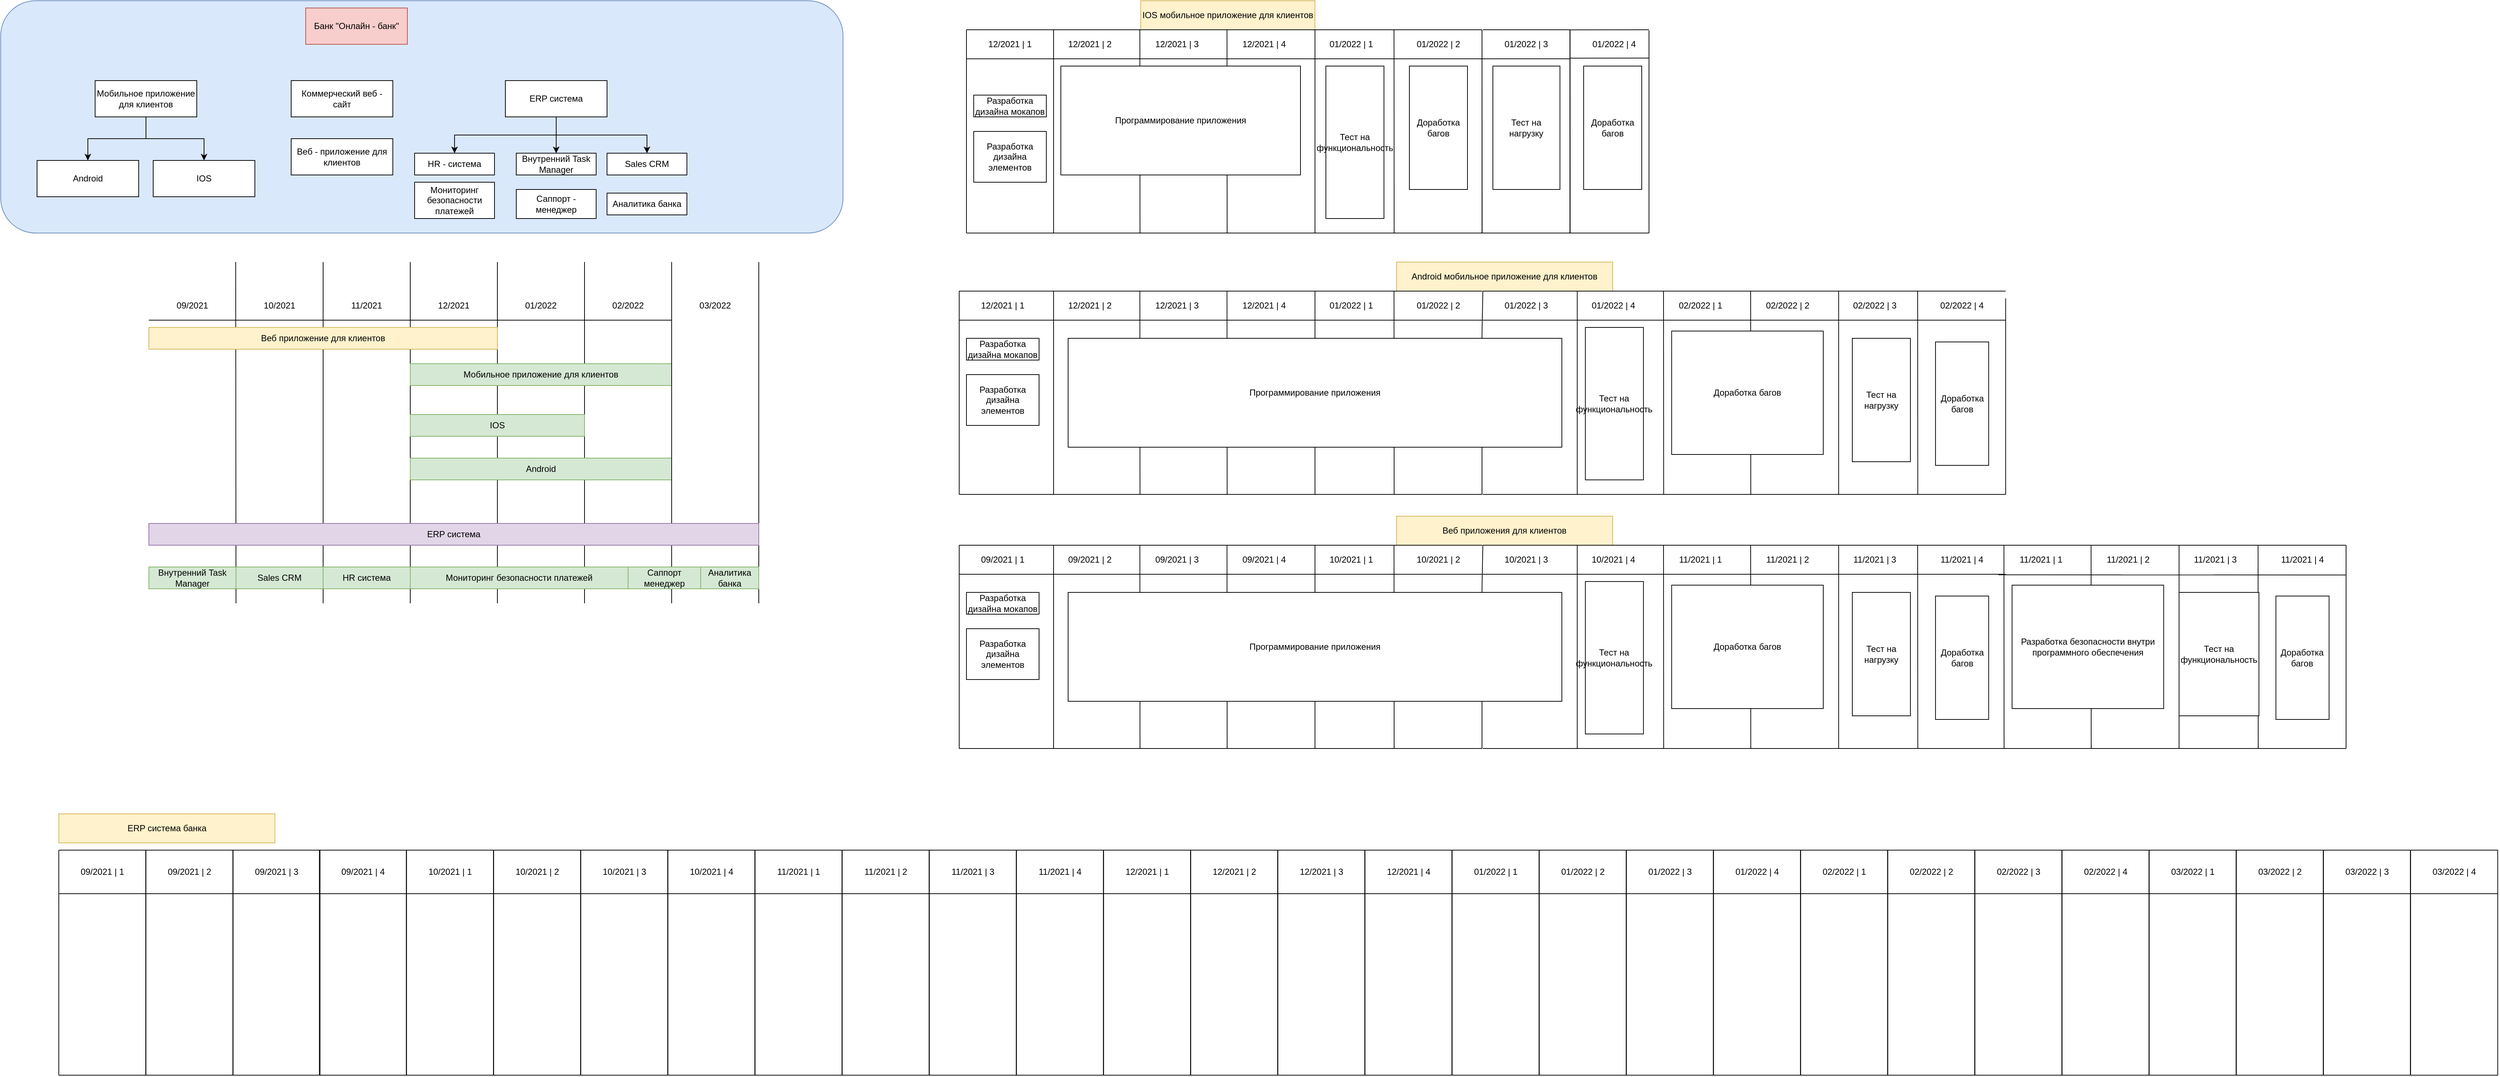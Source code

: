 <mxfile version="15.2.9" type="github">
  <diagram id="SRR18vFyuS79b38dpdjN" name="Page-1">
    <mxGraphModel dx="1038" dy="579" grid="1" gridSize="10" guides="1" tooltips="1" connect="1" arrows="1" fold="1" page="1" pageScale="1" pageWidth="3000" pageHeight="3000" math="0" shadow="0">
      <root>
        <mxCell id="0" />
        <mxCell id="1" parent="0" />
        <mxCell id="bMxVrgbbZebOmnBE3g3T-1" value="" style="rounded=1;whiteSpace=wrap;html=1;fillColor=#dae8fc;strokeColor=#6c8ebf;" vertex="1" parent="1">
          <mxGeometry width="1160" height="320" as="geometry" />
        </mxCell>
        <mxCell id="bMxVrgbbZebOmnBE3g3T-2" value="Банк &quot;Онлайн - банк&quot;" style="rounded=0;whiteSpace=wrap;html=1;fillColor=#f8cecc;strokeColor=#b85450;" vertex="1" parent="1">
          <mxGeometry x="420" y="10" width="140" height="50" as="geometry" />
        </mxCell>
        <mxCell id="bMxVrgbbZebOmnBE3g3T-3" style="edgeStyle=orthogonalEdgeStyle;rounded=0;orthogonalLoop=1;jettySize=auto;html=1;" edge="1" parent="1" source="bMxVrgbbZebOmnBE3g3T-5" target="bMxVrgbbZebOmnBE3g3T-10">
          <mxGeometry relative="1" as="geometry" />
        </mxCell>
        <mxCell id="bMxVrgbbZebOmnBE3g3T-4" style="edgeStyle=orthogonalEdgeStyle;rounded=0;orthogonalLoop=1;jettySize=auto;html=1;entryX=0.5;entryY=0;entryDx=0;entryDy=0;exitX=0.5;exitY=1;exitDx=0;exitDy=0;" edge="1" parent="1" source="bMxVrgbbZebOmnBE3g3T-5" target="bMxVrgbbZebOmnBE3g3T-9">
          <mxGeometry relative="1" as="geometry">
            <Array as="points">
              <mxPoint x="200" y="190" />
              <mxPoint x="280" y="190" />
            </Array>
          </mxGeometry>
        </mxCell>
        <mxCell id="bMxVrgbbZebOmnBE3g3T-5" value="Мобильное приложение для клиентов" style="rounded=0;whiteSpace=wrap;html=1;" vertex="1" parent="1">
          <mxGeometry x="130" y="110" width="140" height="50" as="geometry" />
        </mxCell>
        <mxCell id="bMxVrgbbZebOmnBE3g3T-8" value="Коммерческий веб - сайт" style="rounded=0;whiteSpace=wrap;html=1;" vertex="1" parent="1">
          <mxGeometry x="400" y="110" width="140" height="50" as="geometry" />
        </mxCell>
        <mxCell id="bMxVrgbbZebOmnBE3g3T-9" value="IOS" style="rounded=0;whiteSpace=wrap;html=1;" vertex="1" parent="1">
          <mxGeometry x="210" y="220" width="140" height="50" as="geometry" />
        </mxCell>
        <mxCell id="bMxVrgbbZebOmnBE3g3T-10" value="Android" style="rounded=0;whiteSpace=wrap;html=1;" vertex="1" parent="1">
          <mxGeometry x="50" y="220" width="140" height="50" as="geometry" />
        </mxCell>
        <mxCell id="bMxVrgbbZebOmnBE3g3T-21" style="edgeStyle=orthogonalEdgeStyle;rounded=0;orthogonalLoop=1;jettySize=auto;html=1;exitX=0.5;exitY=1;exitDx=0;exitDy=0;" edge="1" parent="1" source="bMxVrgbbZebOmnBE3g3T-13" target="bMxVrgbbZebOmnBE3g3T-18">
          <mxGeometry relative="1" as="geometry" />
        </mxCell>
        <mxCell id="bMxVrgbbZebOmnBE3g3T-22" style="edgeStyle=orthogonalEdgeStyle;rounded=0;orthogonalLoop=1;jettySize=auto;html=1;exitX=0.5;exitY=1;exitDx=0;exitDy=0;entryX=0.5;entryY=0;entryDx=0;entryDy=0;" edge="1" parent="1" source="bMxVrgbbZebOmnBE3g3T-13" target="bMxVrgbbZebOmnBE3g3T-16">
          <mxGeometry relative="1" as="geometry" />
        </mxCell>
        <mxCell id="bMxVrgbbZebOmnBE3g3T-23" style="edgeStyle=orthogonalEdgeStyle;rounded=0;orthogonalLoop=1;jettySize=auto;html=1;exitX=0.5;exitY=1;exitDx=0;exitDy=0;entryX=0.5;entryY=0;entryDx=0;entryDy=0;" edge="1" parent="1" source="bMxVrgbbZebOmnBE3g3T-13" target="bMxVrgbbZebOmnBE3g3T-15">
          <mxGeometry relative="1" as="geometry" />
        </mxCell>
        <mxCell id="bMxVrgbbZebOmnBE3g3T-13" value="ERP система" style="rounded=0;whiteSpace=wrap;html=1;" vertex="1" parent="1">
          <mxGeometry x="695" y="110" width="140" height="50" as="geometry" />
        </mxCell>
        <mxCell id="bMxVrgbbZebOmnBE3g3T-15" value="Sales CRM" style="rounded=0;whiteSpace=wrap;html=1;" vertex="1" parent="1">
          <mxGeometry x="835" y="210" width="110" height="30" as="geometry" />
        </mxCell>
        <mxCell id="bMxVrgbbZebOmnBE3g3T-16" value="Внутренний Task Manager" style="rounded=0;whiteSpace=wrap;html=1;" vertex="1" parent="1">
          <mxGeometry x="710" y="210" width="110" height="30" as="geometry" />
        </mxCell>
        <mxCell id="bMxVrgbbZebOmnBE3g3T-18" value="HR - система" style="rounded=0;whiteSpace=wrap;html=1;" vertex="1" parent="1">
          <mxGeometry x="570" y="210" width="110" height="30" as="geometry" />
        </mxCell>
        <mxCell id="bMxVrgbbZebOmnBE3g3T-19" value="Веб - приложение для клиентов" style="rounded=0;whiteSpace=wrap;html=1;" vertex="1" parent="1">
          <mxGeometry x="400" y="190" width="140" height="50" as="geometry" />
        </mxCell>
        <mxCell id="bMxVrgbbZebOmnBE3g3T-24" value="" style="endArrow=none;html=1;" edge="1" parent="1">
          <mxGeometry width="50" height="50" relative="1" as="geometry">
            <mxPoint x="324" y="830" as="sourcePoint" />
            <mxPoint x="323.58" y="360" as="targetPoint" />
          </mxGeometry>
        </mxCell>
        <mxCell id="bMxVrgbbZebOmnBE3g3T-25" value="" style="endArrow=none;html=1;" edge="1" parent="1">
          <mxGeometry width="50" height="50" relative="1" as="geometry">
            <mxPoint x="444" y="830" as="sourcePoint" />
            <mxPoint x="444" y="360" as="targetPoint" />
          </mxGeometry>
        </mxCell>
        <mxCell id="bMxVrgbbZebOmnBE3g3T-26" value="" style="endArrow=none;html=1;" edge="1" parent="1">
          <mxGeometry width="50" height="50" relative="1" as="geometry">
            <mxPoint x="564" y="830" as="sourcePoint" />
            <mxPoint x="564" y="360" as="targetPoint" />
          </mxGeometry>
        </mxCell>
        <mxCell id="bMxVrgbbZebOmnBE3g3T-27" value="" style="endArrow=none;html=1;" edge="1" parent="1">
          <mxGeometry width="50" height="50" relative="1" as="geometry">
            <mxPoint x="684" y="830" as="sourcePoint" />
            <mxPoint x="684" y="360" as="targetPoint" />
          </mxGeometry>
        </mxCell>
        <mxCell id="bMxVrgbbZebOmnBE3g3T-28" value="" style="endArrow=none;html=1;" edge="1" parent="1">
          <mxGeometry width="50" height="50" relative="1" as="geometry">
            <mxPoint x="804" y="830" as="sourcePoint" />
            <mxPoint x="804" y="360" as="targetPoint" />
          </mxGeometry>
        </mxCell>
        <mxCell id="bMxVrgbbZebOmnBE3g3T-29" value="" style="endArrow=none;html=1;" edge="1" parent="1">
          <mxGeometry width="50" height="50" relative="1" as="geometry">
            <mxPoint x="204" y="440" as="sourcePoint" />
            <mxPoint x="924" y="440" as="targetPoint" />
          </mxGeometry>
        </mxCell>
        <mxCell id="bMxVrgbbZebOmnBE3g3T-30" value="Мобильное приложение для клиентов" style="rounded=0;whiteSpace=wrap;html=1;fillColor=#d5e8d4;strokeColor=#82b366;" vertex="1" parent="1">
          <mxGeometry x="564" y="500" width="360" height="30" as="geometry" />
        </mxCell>
        <mxCell id="bMxVrgbbZebOmnBE3g3T-31" value="Android" style="rounded=0;whiteSpace=wrap;html=1;fillColor=#d5e8d4;strokeColor=#82b366;" vertex="1" parent="1">
          <mxGeometry x="564" y="630" width="360" height="30" as="geometry" />
        </mxCell>
        <mxCell id="bMxVrgbbZebOmnBE3g3T-32" value="IOS" style="rounded=0;whiteSpace=wrap;html=1;fillColor=#d5e8d4;strokeColor=#82b366;" vertex="1" parent="1">
          <mxGeometry x="564" y="570" width="240" height="30" as="geometry" />
        </mxCell>
        <mxCell id="bMxVrgbbZebOmnBE3g3T-33" value="Веб приложение для клиентов" style="rounded=0;whiteSpace=wrap;html=1;fillColor=#fff2cc;strokeColor=#d6b656;" vertex="1" parent="1">
          <mxGeometry x="204" y="450" width="480" height="30" as="geometry" />
        </mxCell>
        <mxCell id="bMxVrgbbZebOmnBE3g3T-36" value="09/2021" style="text;html=1;strokeColor=none;fillColor=none;align=center;verticalAlign=middle;whiteSpace=wrap;rounded=0;" vertex="1" parent="1">
          <mxGeometry x="204" y="400" width="120" height="40" as="geometry" />
        </mxCell>
        <mxCell id="bMxVrgbbZebOmnBE3g3T-37" value="10/2021" style="text;html=1;strokeColor=none;fillColor=none;align=center;verticalAlign=middle;whiteSpace=wrap;rounded=0;" vertex="1" parent="1">
          <mxGeometry x="324" y="400" width="120" height="40" as="geometry" />
        </mxCell>
        <mxCell id="bMxVrgbbZebOmnBE3g3T-38" value="11/2021" style="text;html=1;strokeColor=none;fillColor=none;align=center;verticalAlign=middle;whiteSpace=wrap;rounded=0;" vertex="1" parent="1">
          <mxGeometry x="444" y="400" width="120" height="40" as="geometry" />
        </mxCell>
        <mxCell id="bMxVrgbbZebOmnBE3g3T-39" value="12/2021" style="text;html=1;strokeColor=none;fillColor=none;align=center;verticalAlign=middle;whiteSpace=wrap;rounded=0;" vertex="1" parent="1">
          <mxGeometry x="564" y="400" width="120" height="40" as="geometry" />
        </mxCell>
        <mxCell id="bMxVrgbbZebOmnBE3g3T-40" value="01/2022" style="text;html=1;strokeColor=none;fillColor=none;align=center;verticalAlign=middle;whiteSpace=wrap;rounded=0;" vertex="1" parent="1">
          <mxGeometry x="684" y="400" width="120" height="40" as="geometry" />
        </mxCell>
        <mxCell id="bMxVrgbbZebOmnBE3g3T-41" value="02/2022" style="text;html=1;strokeColor=none;fillColor=none;align=center;verticalAlign=middle;whiteSpace=wrap;rounded=0;" vertex="1" parent="1">
          <mxGeometry x="804" y="400" width="120" height="40" as="geometry" />
        </mxCell>
        <mxCell id="bMxVrgbbZebOmnBE3g3T-42" value="" style="endArrow=none;html=1;" edge="1" parent="1">
          <mxGeometry width="50" height="50" relative="1" as="geometry">
            <mxPoint x="924" y="830" as="sourcePoint" />
            <mxPoint x="924" y="360" as="targetPoint" />
          </mxGeometry>
        </mxCell>
        <mxCell id="bMxVrgbbZebOmnBE3g3T-44" value="" style="endArrow=none;html=1;" edge="1" parent="1">
          <mxGeometry width="50" height="50" relative="1" as="geometry">
            <mxPoint x="1044" y="830" as="sourcePoint" />
            <mxPoint x="1044" y="360" as="targetPoint" />
          </mxGeometry>
        </mxCell>
        <mxCell id="bMxVrgbbZebOmnBE3g3T-45" value="03/2022" style="text;html=1;strokeColor=none;fillColor=none;align=center;verticalAlign=middle;whiteSpace=wrap;rounded=0;" vertex="1" parent="1">
          <mxGeometry x="924" y="400" width="120" height="40" as="geometry" />
        </mxCell>
        <mxCell id="bMxVrgbbZebOmnBE3g3T-48" value="ERP система" style="rounded=0;whiteSpace=wrap;html=1;fillColor=#e1d5e7;strokeColor=#9673a6;" vertex="1" parent="1">
          <mxGeometry x="204" y="720" width="840" height="30" as="geometry" />
        </mxCell>
        <mxCell id="bMxVrgbbZebOmnBE3g3T-49" value="Внутренний Task Manager" style="rounded=0;whiteSpace=wrap;html=1;fillColor=#d5e8d4;strokeColor=#82b366;" vertex="1" parent="1">
          <mxGeometry x="204" y="780" width="120" height="30" as="geometry" />
        </mxCell>
        <mxCell id="bMxVrgbbZebOmnBE3g3T-50" value="Sales CRM" style="rounded=0;whiteSpace=wrap;html=1;fillColor=#d5e8d4;strokeColor=#82b366;" vertex="1" parent="1">
          <mxGeometry x="324" y="780" width="120" height="30" as="geometry" />
        </mxCell>
        <mxCell id="bMxVrgbbZebOmnBE3g3T-51" value="HR система" style="rounded=0;whiteSpace=wrap;html=1;fillColor=#d5e8d4;strokeColor=#82b366;" vertex="1" parent="1">
          <mxGeometry x="444" y="780" width="120" height="30" as="geometry" />
        </mxCell>
        <mxCell id="bMxVrgbbZebOmnBE3g3T-52" value="Мониторинг безопасности платежей" style="rounded=0;whiteSpace=wrap;html=1;" vertex="1" parent="1">
          <mxGeometry x="570" y="250" width="110" height="50" as="geometry" />
        </mxCell>
        <mxCell id="bMxVrgbbZebOmnBE3g3T-53" value="Саппорт - менеджер" style="rounded=0;whiteSpace=wrap;html=1;" vertex="1" parent="1">
          <mxGeometry x="710" y="260" width="110" height="40" as="geometry" />
        </mxCell>
        <mxCell id="bMxVrgbbZebOmnBE3g3T-54" value="Аналитика банка" style="rounded=0;whiteSpace=wrap;html=1;" vertex="1" parent="1">
          <mxGeometry x="835" y="265" width="110" height="30" as="geometry" />
        </mxCell>
        <mxCell id="bMxVrgbbZebOmnBE3g3T-55" value="Мониторинг безопасности платежей" style="rounded=0;whiteSpace=wrap;html=1;fillColor=#d5e8d4;strokeColor=#82b366;" vertex="1" parent="1">
          <mxGeometry x="564" y="780" width="300" height="30" as="geometry" />
        </mxCell>
        <mxCell id="bMxVrgbbZebOmnBE3g3T-56" value="Саппорт менеджер" style="rounded=0;whiteSpace=wrap;html=1;fillColor=#d5e8d4;strokeColor=#82b366;" vertex="1" parent="1">
          <mxGeometry x="864" y="780" width="100" height="30" as="geometry" />
        </mxCell>
        <mxCell id="bMxVrgbbZebOmnBE3g3T-57" value="Аналитика банка" style="rounded=0;whiteSpace=wrap;html=1;fillColor=#d5e8d4;strokeColor=#82b366;" vertex="1" parent="1">
          <mxGeometry x="964" y="780" width="80" height="30" as="geometry" />
        </mxCell>
        <mxCell id="bMxVrgbbZebOmnBE3g3T-58" value="IOS мобильное приложение для клиентов" style="rounded=0;whiteSpace=wrap;html=1;fillColor=#fff2cc;strokeColor=#d6b656;" vertex="1" parent="1">
          <mxGeometry x="1570" width="240" height="40" as="geometry" />
        </mxCell>
        <mxCell id="bMxVrgbbZebOmnBE3g3T-59" value="" style="endArrow=none;html=1;" edge="1" parent="1">
          <mxGeometry width="50" height="50" relative="1" as="geometry">
            <mxPoint x="1450" y="320" as="sourcePoint" />
            <mxPoint x="1450" y="40" as="targetPoint" />
          </mxGeometry>
        </mxCell>
        <mxCell id="bMxVrgbbZebOmnBE3g3T-60" value="" style="endArrow=none;html=1;" edge="1" parent="1">
          <mxGeometry width="50" height="50" relative="1" as="geometry">
            <mxPoint x="1569" y="320" as="sourcePoint" />
            <mxPoint x="1568.82" y="40" as="targetPoint" />
          </mxGeometry>
        </mxCell>
        <mxCell id="bMxVrgbbZebOmnBE3g3T-61" value="" style="endArrow=none;html=1;" edge="1" parent="1">
          <mxGeometry width="50" height="50" relative="1" as="geometry">
            <mxPoint x="1689" y="320" as="sourcePoint" />
            <mxPoint x="1688.82" y="40" as="targetPoint" />
          </mxGeometry>
        </mxCell>
        <mxCell id="bMxVrgbbZebOmnBE3g3T-62" value="" style="endArrow=none;html=1;" edge="1" parent="1">
          <mxGeometry width="50" height="50" relative="1" as="geometry">
            <mxPoint x="1810" y="320" as="sourcePoint" />
            <mxPoint x="1810" y="40" as="targetPoint" />
          </mxGeometry>
        </mxCell>
        <mxCell id="bMxVrgbbZebOmnBE3g3T-63" value="" style="endArrow=none;html=1;" edge="1" parent="1">
          <mxGeometry width="50" height="50" relative="1" as="geometry">
            <mxPoint x="1919" y="320" as="sourcePoint" />
            <mxPoint x="1918.82" y="40" as="targetPoint" />
          </mxGeometry>
        </mxCell>
        <mxCell id="bMxVrgbbZebOmnBE3g3T-64" value="" style="endArrow=none;html=1;" edge="1" parent="1">
          <mxGeometry width="50" height="50" relative="1" as="geometry">
            <mxPoint x="2040" y="320" as="sourcePoint" />
            <mxPoint x="2040" y="40" as="targetPoint" />
          </mxGeometry>
        </mxCell>
        <mxCell id="bMxVrgbbZebOmnBE3g3T-65" value="" style="endArrow=none;html=1;exitX=0;exitY=0;exitDx=0;exitDy=0;" edge="1" parent="1" source="bMxVrgbbZebOmnBE3g3T-67">
          <mxGeometry width="50" height="50" relative="1" as="geometry">
            <mxPoint x="1320" y="40" as="sourcePoint" />
            <mxPoint x="2040" y="40" as="targetPoint" />
          </mxGeometry>
        </mxCell>
        <mxCell id="bMxVrgbbZebOmnBE3g3T-66" value="" style="endArrow=none;html=1;" edge="1" parent="1">
          <mxGeometry width="50" height="50" relative="1" as="geometry">
            <mxPoint x="1330" y="80" as="sourcePoint" />
            <mxPoint x="2040" y="80" as="targetPoint" />
          </mxGeometry>
        </mxCell>
        <mxCell id="bMxVrgbbZebOmnBE3g3T-67" value="12/2021 | 1" style="text;html=1;strokeColor=none;fillColor=none;align=center;verticalAlign=middle;whiteSpace=wrap;rounded=0;" vertex="1" parent="1">
          <mxGeometry x="1330" y="40" width="120" height="40" as="geometry" />
        </mxCell>
        <mxCell id="bMxVrgbbZebOmnBE3g3T-68" value="12/2021 | 2" style="text;html=1;strokeColor=none;fillColor=none;align=center;verticalAlign=middle;whiteSpace=wrap;rounded=0;" vertex="1" parent="1">
          <mxGeometry x="1440" y="40" width="120" height="40" as="geometry" />
        </mxCell>
        <mxCell id="bMxVrgbbZebOmnBE3g3T-69" value="12/2021 | 3" style="text;html=1;strokeColor=none;fillColor=none;align=center;verticalAlign=middle;whiteSpace=wrap;rounded=0;" vertex="1" parent="1">
          <mxGeometry x="1560" y="40" width="120" height="40" as="geometry" />
        </mxCell>
        <mxCell id="bMxVrgbbZebOmnBE3g3T-70" value="12/2021 | 4" style="text;html=1;strokeColor=none;fillColor=none;align=center;verticalAlign=middle;whiteSpace=wrap;rounded=0;" vertex="1" parent="1">
          <mxGeometry x="1680" y="40" width="120" height="40" as="geometry" />
        </mxCell>
        <mxCell id="bMxVrgbbZebOmnBE3g3T-71" value="01/2022 | 1" style="text;html=1;strokeColor=none;fillColor=none;align=center;verticalAlign=middle;whiteSpace=wrap;rounded=0;" vertex="1" parent="1">
          <mxGeometry x="1800" y="40" width="120" height="40" as="geometry" />
        </mxCell>
        <mxCell id="bMxVrgbbZebOmnBE3g3T-72" style="edgeStyle=orthogonalEdgeStyle;rounded=0;orthogonalLoop=1;jettySize=auto;html=1;exitX=1;exitY=1;exitDx=0;exitDy=0;entryX=1;entryY=1;entryDx=0;entryDy=0;endArrow=none;endFill=0;" edge="1" parent="1" source="bMxVrgbbZebOmnBE3g3T-73" target="bMxVrgbbZebOmnBE3g3T-99">
          <mxGeometry relative="1" as="geometry">
            <Array as="points">
              <mxPoint x="2101" y="80" />
              <mxPoint x="2101" y="80" />
            </Array>
          </mxGeometry>
        </mxCell>
        <mxCell id="bMxVrgbbZebOmnBE3g3T-73" value="01/2022 | 2" style="text;html=1;strokeColor=none;fillColor=none;align=center;verticalAlign=middle;whiteSpace=wrap;rounded=0;" vertex="1" parent="1">
          <mxGeometry x="1920" y="40" width="120" height="40" as="geometry" />
        </mxCell>
        <mxCell id="bMxVrgbbZebOmnBE3g3T-74" value="" style="endArrow=none;html=1;" edge="1" parent="1">
          <mxGeometry width="50" height="50" relative="1" as="geometry">
            <mxPoint x="1330" y="320" as="sourcePoint" />
            <mxPoint x="1330" y="40" as="targetPoint" />
          </mxGeometry>
        </mxCell>
        <mxCell id="bMxVrgbbZebOmnBE3g3T-75" value="Разработка дизайна мокапов" style="rounded=0;whiteSpace=wrap;html=1;" vertex="1" parent="1">
          <mxGeometry x="1340" y="130" width="100" height="30" as="geometry" />
        </mxCell>
        <mxCell id="bMxVrgbbZebOmnBE3g3T-76" value="Программирование приложения" style="rounded=0;whiteSpace=wrap;html=1;" vertex="1" parent="1">
          <mxGeometry x="1460" y="90" width="330" height="150" as="geometry" />
        </mxCell>
        <mxCell id="bMxVrgbbZebOmnBE3g3T-77" value="Тест на функциональность" style="rounded=0;whiteSpace=wrap;html=1;" vertex="1" parent="1">
          <mxGeometry x="1825" y="90" width="80" height="210" as="geometry" />
        </mxCell>
        <mxCell id="bMxVrgbbZebOmnBE3g3T-78" value="Android мобильное приложение для клиентов" style="rounded=0;whiteSpace=wrap;html=1;fillColor=#fff2cc;strokeColor=#d6b656;" vertex="1" parent="1">
          <mxGeometry x="1922.36" y="360" width="297.64" height="40" as="geometry" />
        </mxCell>
        <mxCell id="bMxVrgbbZebOmnBE3g3T-79" value="" style="endArrow=none;html=1;" edge="1" parent="1">
          <mxGeometry width="50" height="50" relative="1" as="geometry">
            <mxPoint x="1450" y="680" as="sourcePoint" />
            <mxPoint x="1450" y="400" as="targetPoint" />
          </mxGeometry>
        </mxCell>
        <mxCell id="bMxVrgbbZebOmnBE3g3T-80" value="" style="endArrow=none;html=1;" edge="1" parent="1">
          <mxGeometry width="50" height="50" relative="1" as="geometry">
            <mxPoint x="1569" y="680" as="sourcePoint" />
            <mxPoint x="1568.82" y="400" as="targetPoint" />
          </mxGeometry>
        </mxCell>
        <mxCell id="bMxVrgbbZebOmnBE3g3T-81" value="" style="endArrow=none;html=1;" edge="1" parent="1">
          <mxGeometry width="50" height="50" relative="1" as="geometry">
            <mxPoint x="1689" y="680" as="sourcePoint" />
            <mxPoint x="1688.82" y="400" as="targetPoint" />
          </mxGeometry>
        </mxCell>
        <mxCell id="bMxVrgbbZebOmnBE3g3T-82" value="" style="endArrow=none;html=1;" edge="1" parent="1">
          <mxGeometry width="50" height="50" relative="1" as="geometry">
            <mxPoint x="1810" y="680" as="sourcePoint" />
            <mxPoint x="1810" y="400" as="targetPoint" />
          </mxGeometry>
        </mxCell>
        <mxCell id="bMxVrgbbZebOmnBE3g3T-83" value="" style="endArrow=none;html=1;" edge="1" parent="1">
          <mxGeometry width="50" height="50" relative="1" as="geometry">
            <mxPoint x="1919" y="680" as="sourcePoint" />
            <mxPoint x="1918.82" y="400" as="targetPoint" />
          </mxGeometry>
        </mxCell>
        <mxCell id="bMxVrgbbZebOmnBE3g3T-84" value="" style="endArrow=none;html=1;" edge="1" parent="1">
          <mxGeometry width="50" height="50" relative="1" as="geometry">
            <mxPoint x="1320" y="400" as="sourcePoint" />
            <mxPoint x="2040" y="400" as="targetPoint" />
          </mxGeometry>
        </mxCell>
        <mxCell id="bMxVrgbbZebOmnBE3g3T-85" value="" style="endArrow=none;html=1;" edge="1" parent="1">
          <mxGeometry width="50" height="50" relative="1" as="geometry">
            <mxPoint x="1320" y="440" as="sourcePoint" />
            <mxPoint x="2040" y="440" as="targetPoint" />
          </mxGeometry>
        </mxCell>
        <mxCell id="bMxVrgbbZebOmnBE3g3T-86" value="12/2021 | 1" style="text;html=1;strokeColor=none;fillColor=none;align=center;verticalAlign=middle;whiteSpace=wrap;rounded=0;" vertex="1" parent="1">
          <mxGeometry x="1320" y="400" width="120" height="40" as="geometry" />
        </mxCell>
        <mxCell id="bMxVrgbbZebOmnBE3g3T-87" value="12/2021 | 2" style="text;html=1;strokeColor=none;fillColor=none;align=center;verticalAlign=middle;whiteSpace=wrap;rounded=0;" vertex="1" parent="1">
          <mxGeometry x="1440" y="400" width="120" height="40" as="geometry" />
        </mxCell>
        <mxCell id="bMxVrgbbZebOmnBE3g3T-88" value="12/2021 | 3" style="text;html=1;strokeColor=none;fillColor=none;align=center;verticalAlign=middle;whiteSpace=wrap;rounded=0;" vertex="1" parent="1">
          <mxGeometry x="1560" y="400" width="120" height="40" as="geometry" />
        </mxCell>
        <mxCell id="bMxVrgbbZebOmnBE3g3T-89" value="12/2021 | 4" style="text;html=1;strokeColor=none;fillColor=none;align=center;verticalAlign=middle;whiteSpace=wrap;rounded=0;" vertex="1" parent="1">
          <mxGeometry x="1680" y="400" width="120" height="40" as="geometry" />
        </mxCell>
        <mxCell id="bMxVrgbbZebOmnBE3g3T-90" value="01/2022 | 1" style="text;html=1;strokeColor=none;fillColor=none;align=center;verticalAlign=middle;whiteSpace=wrap;rounded=0;" vertex="1" parent="1">
          <mxGeometry x="1800" y="400" width="120" height="40" as="geometry" />
        </mxCell>
        <mxCell id="bMxVrgbbZebOmnBE3g3T-91" value="01/2022 | 2" style="text;html=1;strokeColor=none;fillColor=none;align=center;verticalAlign=middle;whiteSpace=wrap;rounded=0;" vertex="1" parent="1">
          <mxGeometry x="1920" y="400" width="120" height="40" as="geometry" />
        </mxCell>
        <mxCell id="bMxVrgbbZebOmnBE3g3T-92" value="" style="endArrow=none;html=1;" edge="1" parent="1">
          <mxGeometry width="50" height="50" relative="1" as="geometry">
            <mxPoint x="1320" y="680" as="sourcePoint" />
            <mxPoint x="1320" y="400" as="targetPoint" />
          </mxGeometry>
        </mxCell>
        <mxCell id="bMxVrgbbZebOmnBE3g3T-93" value="" style="endArrow=none;html=1;" edge="1" parent="1">
          <mxGeometry width="50" height="50" relative="1" as="geometry">
            <mxPoint x="1330" y="320" as="sourcePoint" />
            <mxPoint x="2160" y="320" as="targetPoint" />
          </mxGeometry>
        </mxCell>
        <mxCell id="bMxVrgbbZebOmnBE3g3T-94" value="" style="endArrow=none;html=1;" edge="1" parent="1">
          <mxGeometry width="50" height="50" relative="1" as="geometry">
            <mxPoint x="1320" y="680" as="sourcePoint" />
            <mxPoint x="2040" y="680" as="targetPoint" />
          </mxGeometry>
        </mxCell>
        <mxCell id="bMxVrgbbZebOmnBE3g3T-95" value="Разработка дизайна элементов" style="rounded=0;whiteSpace=wrap;html=1;" vertex="1" parent="1">
          <mxGeometry x="1340" y="180" width="100" height="70" as="geometry" />
        </mxCell>
        <mxCell id="bMxVrgbbZebOmnBE3g3T-96" value="Доработка багов" style="rounded=0;whiteSpace=wrap;html=1;" vertex="1" parent="1">
          <mxGeometry x="1940" y="90" width="80" height="170" as="geometry" />
        </mxCell>
        <mxCell id="bMxVrgbbZebOmnBE3g3T-97" value="" style="endArrow=none;html=1;" edge="1" parent="1">
          <mxGeometry width="50" height="50" relative="1" as="geometry">
            <mxPoint x="2040.18" y="320" as="sourcePoint" />
            <mxPoint x="2040" y="40" as="targetPoint" />
          </mxGeometry>
        </mxCell>
        <mxCell id="bMxVrgbbZebOmnBE3g3T-98" value="" style="endArrow=none;html=1;" edge="1" parent="1">
          <mxGeometry width="50" height="50" relative="1" as="geometry">
            <mxPoint x="2161.18" y="320" as="sourcePoint" />
            <mxPoint x="2161.18" y="40" as="targetPoint" />
          </mxGeometry>
        </mxCell>
        <mxCell id="bMxVrgbbZebOmnBE3g3T-99" value="01/2022 | 3" style="text;html=1;strokeColor=none;fillColor=none;align=center;verticalAlign=middle;whiteSpace=wrap;rounded=0;" vertex="1" parent="1">
          <mxGeometry x="2041.18" y="40" width="120" height="40" as="geometry" />
        </mxCell>
        <mxCell id="bMxVrgbbZebOmnBE3g3T-100" style="edgeStyle=orthogonalEdgeStyle;rounded=0;orthogonalLoop=1;jettySize=auto;html=1;exitX=0;exitY=0;exitDx=0;exitDy=0;entryX=1;entryY=0;entryDx=0;entryDy=0;endArrow=none;endFill=0;" edge="1" parent="1" source="bMxVrgbbZebOmnBE3g3T-99" target="bMxVrgbbZebOmnBE3g3T-99">
          <mxGeometry relative="1" as="geometry">
            <Array as="points">
              <mxPoint x="2161" y="40" />
            </Array>
          </mxGeometry>
        </mxCell>
        <mxCell id="bMxVrgbbZebOmnBE3g3T-101" value="" style="endArrow=none;html=1;" edge="1" parent="1">
          <mxGeometry width="50" height="50" relative="1" as="geometry">
            <mxPoint x="2161.36" y="320" as="sourcePoint" />
            <mxPoint x="2161.18" y="40" as="targetPoint" />
          </mxGeometry>
        </mxCell>
        <mxCell id="bMxVrgbbZebOmnBE3g3T-102" value="01/2022 | 4" style="text;html=1;strokeColor=none;fillColor=none;align=center;verticalAlign=middle;whiteSpace=wrap;rounded=0;" vertex="1" parent="1">
          <mxGeometry x="2162.36" y="40" width="120" height="40" as="geometry" />
        </mxCell>
        <mxCell id="bMxVrgbbZebOmnBE3g3T-103" value="Тест на нагрузку" style="rounded=0;whiteSpace=wrap;html=1;" vertex="1" parent="1">
          <mxGeometry x="2055" y="90" width="92.36" height="170" as="geometry" />
        </mxCell>
        <mxCell id="bMxVrgbbZebOmnBE3g3T-104" value="" style="endArrow=none;html=1;" edge="1" parent="1">
          <mxGeometry width="50" height="50" relative="1" as="geometry">
            <mxPoint x="2161.18" y="79.17" as="sourcePoint" />
            <mxPoint x="2270" y="79" as="targetPoint" />
          </mxGeometry>
        </mxCell>
        <mxCell id="bMxVrgbbZebOmnBE3g3T-105" value="" style="endArrow=none;html=1;" edge="1" parent="1">
          <mxGeometry width="50" height="50" relative="1" as="geometry">
            <mxPoint x="2161.18" y="40.17" as="sourcePoint" />
            <mxPoint x="2270" y="40" as="targetPoint" />
          </mxGeometry>
        </mxCell>
        <mxCell id="bMxVrgbbZebOmnBE3g3T-106" value="" style="endArrow=none;html=1;" edge="1" parent="1">
          <mxGeometry width="50" height="50" relative="1" as="geometry">
            <mxPoint x="2160" y="320" as="sourcePoint" />
            <mxPoint x="2270" y="320" as="targetPoint" />
          </mxGeometry>
        </mxCell>
        <mxCell id="bMxVrgbbZebOmnBE3g3T-107" value="" style="endArrow=none;html=1;" edge="1" parent="1">
          <mxGeometry width="50" height="50" relative="1" as="geometry">
            <mxPoint x="2270" y="320" as="sourcePoint" />
            <mxPoint x="2270" y="41" as="targetPoint" />
          </mxGeometry>
        </mxCell>
        <mxCell id="bMxVrgbbZebOmnBE3g3T-108" value="Доработка багов" style="rounded=0;whiteSpace=wrap;html=1;" vertex="1" parent="1">
          <mxGeometry x="2180" y="90" width="80" height="170" as="geometry" />
        </mxCell>
        <mxCell id="bMxVrgbbZebOmnBE3g3T-109" value="" style="endArrow=none;html=1;entryX=0;entryY=0;entryDx=0;entryDy=0;" edge="1" parent="1" target="bMxVrgbbZebOmnBE3g3T-117">
          <mxGeometry width="50" height="50" relative="1" as="geometry">
            <mxPoint x="2040" y="680" as="sourcePoint" />
            <mxPoint x="2110" y="590" as="targetPoint" />
            <Array as="points">
              <mxPoint x="2040" y="460" />
            </Array>
          </mxGeometry>
        </mxCell>
        <mxCell id="bMxVrgbbZebOmnBE3g3T-110" value="" style="endArrow=none;html=1;" edge="1" parent="1">
          <mxGeometry width="50" height="50" relative="1" as="geometry">
            <mxPoint x="2171.18" y="680" as="sourcePoint" />
            <mxPoint x="2171.18" y="400" as="targetPoint" />
          </mxGeometry>
        </mxCell>
        <mxCell id="bMxVrgbbZebOmnBE3g3T-111" value="" style="endArrow=none;html=1;" edge="1" parent="1">
          <mxGeometry width="50" height="50" relative="1" as="geometry">
            <mxPoint x="2290.18" y="680" as="sourcePoint" />
            <mxPoint x="2290" y="400" as="targetPoint" />
          </mxGeometry>
        </mxCell>
        <mxCell id="bMxVrgbbZebOmnBE3g3T-112" value="" style="endArrow=none;html=1;" edge="1" parent="1">
          <mxGeometry width="50" height="50" relative="1" as="geometry">
            <mxPoint x="2410.18" y="680" as="sourcePoint" />
            <mxPoint x="2410" y="400" as="targetPoint" />
          </mxGeometry>
        </mxCell>
        <mxCell id="bMxVrgbbZebOmnBE3g3T-113" value="" style="endArrow=none;html=1;" edge="1" parent="1">
          <mxGeometry width="50" height="50" relative="1" as="geometry">
            <mxPoint x="2531.18" y="680" as="sourcePoint" />
            <mxPoint x="2531.18" y="400" as="targetPoint" />
          </mxGeometry>
        </mxCell>
        <mxCell id="bMxVrgbbZebOmnBE3g3T-114" value="" style="endArrow=none;html=1;" edge="1" parent="1">
          <mxGeometry width="50" height="50" relative="1" as="geometry">
            <mxPoint x="2640.18" y="680" as="sourcePoint" />
            <mxPoint x="2640" y="400" as="targetPoint" />
          </mxGeometry>
        </mxCell>
        <mxCell id="bMxVrgbbZebOmnBE3g3T-115" value="" style="endArrow=none;html=1;" edge="1" parent="1">
          <mxGeometry width="50" height="50" relative="1" as="geometry">
            <mxPoint x="2041.18" y="400" as="sourcePoint" />
            <mxPoint x="2761.18" y="400" as="targetPoint" />
          </mxGeometry>
        </mxCell>
        <mxCell id="bMxVrgbbZebOmnBE3g3T-116" value="" style="endArrow=none;html=1;" edge="1" parent="1">
          <mxGeometry width="50" height="50" relative="1" as="geometry">
            <mxPoint x="2041.18" y="440" as="sourcePoint" />
            <mxPoint x="2761.18" y="440" as="targetPoint" />
          </mxGeometry>
        </mxCell>
        <mxCell id="bMxVrgbbZebOmnBE3g3T-117" value="01/2022 | 3" style="text;html=1;strokeColor=none;fillColor=none;align=center;verticalAlign=middle;whiteSpace=wrap;rounded=0;" vertex="1" parent="1">
          <mxGeometry x="2041.18" y="400" width="120" height="40" as="geometry" />
        </mxCell>
        <mxCell id="bMxVrgbbZebOmnBE3g3T-118" value="01/2022 | 4" style="text;html=1;strokeColor=none;fillColor=none;align=center;verticalAlign=middle;whiteSpace=wrap;rounded=0;" vertex="1" parent="1">
          <mxGeometry x="2161.18" y="400" width="120" height="40" as="geometry" />
        </mxCell>
        <mxCell id="bMxVrgbbZebOmnBE3g3T-119" value="02/2022 | 1" style="text;html=1;strokeColor=none;fillColor=none;align=center;verticalAlign=middle;whiteSpace=wrap;rounded=0;" vertex="1" parent="1">
          <mxGeometry x="2281.18" y="400" width="120" height="40" as="geometry" />
        </mxCell>
        <mxCell id="bMxVrgbbZebOmnBE3g3T-120" value="02/2022 | 2" style="text;html=1;strokeColor=none;fillColor=none;align=center;verticalAlign=middle;whiteSpace=wrap;rounded=0;" vertex="1" parent="1">
          <mxGeometry x="2401.18" y="400" width="120" height="40" as="geometry" />
        </mxCell>
        <mxCell id="bMxVrgbbZebOmnBE3g3T-121" value="02/2022 | 3" style="text;html=1;strokeColor=none;fillColor=none;align=center;verticalAlign=middle;whiteSpace=wrap;rounded=0;" vertex="1" parent="1">
          <mxGeometry x="2521.18" y="400" width="120" height="40" as="geometry" />
        </mxCell>
        <mxCell id="bMxVrgbbZebOmnBE3g3T-122" value="02/2022 | 4" style="text;html=1;strokeColor=none;fillColor=none;align=center;verticalAlign=middle;whiteSpace=wrap;rounded=0;" vertex="1" parent="1">
          <mxGeometry x="2641.18" y="400" width="120" height="40" as="geometry" />
        </mxCell>
        <mxCell id="bMxVrgbbZebOmnBE3g3T-123" value="" style="endArrow=none;html=1;" edge="1" parent="1">
          <mxGeometry width="50" height="50" relative="1" as="geometry">
            <mxPoint x="2041.18" y="680" as="sourcePoint" />
            <mxPoint x="2761.18" y="680" as="targetPoint" />
          </mxGeometry>
        </mxCell>
        <mxCell id="bMxVrgbbZebOmnBE3g3T-124" value="" style="endArrow=none;html=1;entryX=1;entryY=0.25;entryDx=0;entryDy=0;" edge="1" parent="1" target="bMxVrgbbZebOmnBE3g3T-122">
          <mxGeometry width="50" height="50" relative="1" as="geometry">
            <mxPoint x="2761.18" y="680" as="sourcePoint" />
            <mxPoint x="2831.18" y="590" as="targetPoint" />
          </mxGeometry>
        </mxCell>
        <mxCell id="bMxVrgbbZebOmnBE3g3T-125" value="Разработка дизайна мокапов" style="rounded=0;whiteSpace=wrap;html=1;" vertex="1" parent="1">
          <mxGeometry x="1330" y="465" width="100" height="30" as="geometry" />
        </mxCell>
        <mxCell id="bMxVrgbbZebOmnBE3g3T-126" value="Разработка дизайна элементов" style="rounded=0;whiteSpace=wrap;html=1;" vertex="1" parent="1">
          <mxGeometry x="1330" y="515" width="100" height="70" as="geometry" />
        </mxCell>
        <mxCell id="bMxVrgbbZebOmnBE3g3T-127" value="Программирование приложения" style="rounded=0;whiteSpace=wrap;html=1;" vertex="1" parent="1">
          <mxGeometry x="1470" y="465" width="680" height="150" as="geometry" />
        </mxCell>
        <mxCell id="bMxVrgbbZebOmnBE3g3T-128" value="Тест на функциональность" style="rounded=0;whiteSpace=wrap;html=1;" vertex="1" parent="1">
          <mxGeometry x="2182.36" y="450" width="80" height="210" as="geometry" />
        </mxCell>
        <mxCell id="bMxVrgbbZebOmnBE3g3T-129" value="Доработка багов" style="rounded=0;whiteSpace=wrap;html=1;" vertex="1" parent="1">
          <mxGeometry x="2301.18" y="455" width="208.82" height="170" as="geometry" />
        </mxCell>
        <mxCell id="bMxVrgbbZebOmnBE3g3T-130" value="Тест на нагрузку" style="rounded=0;whiteSpace=wrap;html=1;" vertex="1" parent="1">
          <mxGeometry x="2550" y="465" width="80" height="170" as="geometry" />
        </mxCell>
        <mxCell id="bMxVrgbbZebOmnBE3g3T-131" value="Доработка багов" style="rounded=0;whiteSpace=wrap;html=1;" vertex="1" parent="1">
          <mxGeometry x="2664.57" y="470" width="73.23" height="170" as="geometry" />
        </mxCell>
        <mxCell id="bMxVrgbbZebOmnBE3g3T-132" value="Веб приложения для клиентов" style="rounded=0;whiteSpace=wrap;html=1;fillColor=#fff2cc;strokeColor=#d6b656;" vertex="1" parent="1">
          <mxGeometry x="1922.36" y="710" width="297.64" height="40" as="geometry" />
        </mxCell>
        <mxCell id="bMxVrgbbZebOmnBE3g3T-133" value="" style="endArrow=none;html=1;" edge="1" parent="1">
          <mxGeometry width="50" height="50" relative="1" as="geometry">
            <mxPoint x="1450" y="1030" as="sourcePoint" />
            <mxPoint x="1450" y="750" as="targetPoint" />
          </mxGeometry>
        </mxCell>
        <mxCell id="bMxVrgbbZebOmnBE3g3T-134" value="" style="endArrow=none;html=1;" edge="1" parent="1">
          <mxGeometry width="50" height="50" relative="1" as="geometry">
            <mxPoint x="1569" y="1030" as="sourcePoint" />
            <mxPoint x="1568.82" y="750" as="targetPoint" />
          </mxGeometry>
        </mxCell>
        <mxCell id="bMxVrgbbZebOmnBE3g3T-135" value="" style="endArrow=none;html=1;" edge="1" parent="1">
          <mxGeometry width="50" height="50" relative="1" as="geometry">
            <mxPoint x="1689" y="1030" as="sourcePoint" />
            <mxPoint x="1688.82" y="750" as="targetPoint" />
          </mxGeometry>
        </mxCell>
        <mxCell id="bMxVrgbbZebOmnBE3g3T-136" value="" style="endArrow=none;html=1;" edge="1" parent="1">
          <mxGeometry width="50" height="50" relative="1" as="geometry">
            <mxPoint x="1810" y="1030" as="sourcePoint" />
            <mxPoint x="1810" y="750" as="targetPoint" />
          </mxGeometry>
        </mxCell>
        <mxCell id="bMxVrgbbZebOmnBE3g3T-137" value="" style="endArrow=none;html=1;" edge="1" parent="1">
          <mxGeometry width="50" height="50" relative="1" as="geometry">
            <mxPoint x="1919" y="1030" as="sourcePoint" />
            <mxPoint x="1918.82" y="750" as="targetPoint" />
          </mxGeometry>
        </mxCell>
        <mxCell id="bMxVrgbbZebOmnBE3g3T-138" value="" style="endArrow=none;html=1;" edge="1" parent="1">
          <mxGeometry width="50" height="50" relative="1" as="geometry">
            <mxPoint x="1320" y="750" as="sourcePoint" />
            <mxPoint x="2040" y="750" as="targetPoint" />
          </mxGeometry>
        </mxCell>
        <mxCell id="bMxVrgbbZebOmnBE3g3T-139" value="" style="endArrow=none;html=1;" edge="1" parent="1">
          <mxGeometry width="50" height="50" relative="1" as="geometry">
            <mxPoint x="1320" y="790" as="sourcePoint" />
            <mxPoint x="2040" y="790" as="targetPoint" />
          </mxGeometry>
        </mxCell>
        <mxCell id="bMxVrgbbZebOmnBE3g3T-140" value="09/2021 | 1" style="text;html=1;strokeColor=none;fillColor=none;align=center;verticalAlign=middle;whiteSpace=wrap;rounded=0;" vertex="1" parent="1">
          <mxGeometry x="1320" y="750" width="120" height="40" as="geometry" />
        </mxCell>
        <mxCell id="bMxVrgbbZebOmnBE3g3T-141" value="09/2021 | 2" style="text;html=1;strokeColor=none;fillColor=none;align=center;verticalAlign=middle;whiteSpace=wrap;rounded=0;" vertex="1" parent="1">
          <mxGeometry x="1440" y="750" width="120" height="40" as="geometry" />
        </mxCell>
        <mxCell id="bMxVrgbbZebOmnBE3g3T-142" value="09/2021 | 3" style="text;html=1;strokeColor=none;fillColor=none;align=center;verticalAlign=middle;whiteSpace=wrap;rounded=0;" vertex="1" parent="1">
          <mxGeometry x="1560" y="750" width="120" height="40" as="geometry" />
        </mxCell>
        <mxCell id="bMxVrgbbZebOmnBE3g3T-143" value="09/2021 | 4" style="text;html=1;strokeColor=none;fillColor=none;align=center;verticalAlign=middle;whiteSpace=wrap;rounded=0;" vertex="1" parent="1">
          <mxGeometry x="1680" y="750" width="120" height="40" as="geometry" />
        </mxCell>
        <mxCell id="bMxVrgbbZebOmnBE3g3T-144" value="10/2021 | 1" style="text;html=1;strokeColor=none;fillColor=none;align=center;verticalAlign=middle;whiteSpace=wrap;rounded=0;" vertex="1" parent="1">
          <mxGeometry x="1800" y="750" width="120" height="40" as="geometry" />
        </mxCell>
        <mxCell id="bMxVrgbbZebOmnBE3g3T-145" value="10/2021 | 2" style="text;html=1;strokeColor=none;fillColor=none;align=center;verticalAlign=middle;whiteSpace=wrap;rounded=0;" vertex="1" parent="1">
          <mxGeometry x="1920" y="750" width="120" height="40" as="geometry" />
        </mxCell>
        <mxCell id="bMxVrgbbZebOmnBE3g3T-146" value="" style="endArrow=none;html=1;" edge="1" parent="1">
          <mxGeometry width="50" height="50" relative="1" as="geometry">
            <mxPoint x="1320" y="1030" as="sourcePoint" />
            <mxPoint x="1320" y="750" as="targetPoint" />
          </mxGeometry>
        </mxCell>
        <mxCell id="bMxVrgbbZebOmnBE3g3T-147" value="" style="endArrow=none;html=1;" edge="1" parent="1">
          <mxGeometry width="50" height="50" relative="1" as="geometry">
            <mxPoint x="1320" y="1030" as="sourcePoint" />
            <mxPoint x="2040" y="1030" as="targetPoint" />
          </mxGeometry>
        </mxCell>
        <mxCell id="bMxVrgbbZebOmnBE3g3T-148" value="" style="endArrow=none;html=1;entryX=0;entryY=0;entryDx=0;entryDy=0;" edge="1" parent="1" target="bMxVrgbbZebOmnBE3g3T-156">
          <mxGeometry width="50" height="50" relative="1" as="geometry">
            <mxPoint x="2040" y="1030" as="sourcePoint" />
            <mxPoint x="2110" y="940" as="targetPoint" />
            <Array as="points">
              <mxPoint x="2040" y="810" />
            </Array>
          </mxGeometry>
        </mxCell>
        <mxCell id="bMxVrgbbZebOmnBE3g3T-149" value="" style="endArrow=none;html=1;" edge="1" parent="1">
          <mxGeometry width="50" height="50" relative="1" as="geometry">
            <mxPoint x="2171.18" y="1030" as="sourcePoint" />
            <mxPoint x="2171.18" y="750" as="targetPoint" />
          </mxGeometry>
        </mxCell>
        <mxCell id="bMxVrgbbZebOmnBE3g3T-150" value="" style="endArrow=none;html=1;" edge="1" parent="1">
          <mxGeometry width="50" height="50" relative="1" as="geometry">
            <mxPoint x="2290.18" y="1030" as="sourcePoint" />
            <mxPoint x="2290" y="750" as="targetPoint" />
          </mxGeometry>
        </mxCell>
        <mxCell id="bMxVrgbbZebOmnBE3g3T-151" value="" style="endArrow=none;html=1;" edge="1" parent="1">
          <mxGeometry width="50" height="50" relative="1" as="geometry">
            <mxPoint x="2410.18" y="1030" as="sourcePoint" />
            <mxPoint x="2410" y="750" as="targetPoint" />
          </mxGeometry>
        </mxCell>
        <mxCell id="bMxVrgbbZebOmnBE3g3T-152" value="" style="endArrow=none;html=1;" edge="1" parent="1">
          <mxGeometry width="50" height="50" relative="1" as="geometry">
            <mxPoint x="2531.18" y="1030" as="sourcePoint" />
            <mxPoint x="2531.18" y="750" as="targetPoint" />
          </mxGeometry>
        </mxCell>
        <mxCell id="bMxVrgbbZebOmnBE3g3T-153" value="" style="endArrow=none;html=1;" edge="1" parent="1">
          <mxGeometry width="50" height="50" relative="1" as="geometry">
            <mxPoint x="2640.18" y="1030" as="sourcePoint" />
            <mxPoint x="2640" y="750" as="targetPoint" />
          </mxGeometry>
        </mxCell>
        <mxCell id="bMxVrgbbZebOmnBE3g3T-154" value="" style="endArrow=none;html=1;" edge="1" parent="1">
          <mxGeometry width="50" height="50" relative="1" as="geometry">
            <mxPoint x="2041.18" y="750" as="sourcePoint" />
            <mxPoint x="2761.18" y="750" as="targetPoint" />
          </mxGeometry>
        </mxCell>
        <mxCell id="bMxVrgbbZebOmnBE3g3T-155" value="" style="endArrow=none;html=1;" edge="1" parent="1">
          <mxGeometry width="50" height="50" relative="1" as="geometry">
            <mxPoint x="2041.18" y="790" as="sourcePoint" />
            <mxPoint x="2761.18" y="790" as="targetPoint" />
          </mxGeometry>
        </mxCell>
        <mxCell id="bMxVrgbbZebOmnBE3g3T-156" value="10/2021 | 3" style="text;html=1;strokeColor=none;fillColor=none;align=center;verticalAlign=middle;whiteSpace=wrap;rounded=0;" vertex="1" parent="1">
          <mxGeometry x="2041.18" y="750" width="120" height="40" as="geometry" />
        </mxCell>
        <mxCell id="bMxVrgbbZebOmnBE3g3T-157" value="10/2021 | 4" style="text;html=1;strokeColor=none;fillColor=none;align=center;verticalAlign=middle;whiteSpace=wrap;rounded=0;" vertex="1" parent="1">
          <mxGeometry x="2161.18" y="750" width="120" height="40" as="geometry" />
        </mxCell>
        <mxCell id="bMxVrgbbZebOmnBE3g3T-158" value="11/2021 | 1" style="text;html=1;strokeColor=none;fillColor=none;align=center;verticalAlign=middle;whiteSpace=wrap;rounded=0;" vertex="1" parent="1">
          <mxGeometry x="2281.18" y="750" width="120" height="40" as="geometry" />
        </mxCell>
        <mxCell id="bMxVrgbbZebOmnBE3g3T-159" value="11/2021 | 2" style="text;html=1;strokeColor=none;fillColor=none;align=center;verticalAlign=middle;whiteSpace=wrap;rounded=0;" vertex="1" parent="1">
          <mxGeometry x="2401.18" y="750" width="120" height="40" as="geometry" />
        </mxCell>
        <mxCell id="bMxVrgbbZebOmnBE3g3T-160" value="11/2021 | 3" style="text;html=1;strokeColor=none;fillColor=none;align=center;verticalAlign=middle;whiteSpace=wrap;rounded=0;" vertex="1" parent="1">
          <mxGeometry x="2521.18" y="750" width="120" height="40" as="geometry" />
        </mxCell>
        <mxCell id="bMxVrgbbZebOmnBE3g3T-161" value="11/2021 | 4" style="text;html=1;strokeColor=none;fillColor=none;align=center;verticalAlign=middle;whiteSpace=wrap;rounded=0;" vertex="1" parent="1">
          <mxGeometry x="2641.18" y="750" width="120" height="40" as="geometry" />
        </mxCell>
        <mxCell id="bMxVrgbbZebOmnBE3g3T-162" value="" style="endArrow=none;html=1;" edge="1" parent="1">
          <mxGeometry width="50" height="50" relative="1" as="geometry">
            <mxPoint x="2041.18" y="1030" as="sourcePoint" />
            <mxPoint x="3230" y="1030" as="targetPoint" />
          </mxGeometry>
        </mxCell>
        <mxCell id="bMxVrgbbZebOmnBE3g3T-164" value="Разработка дизайна мокапов" style="rounded=0;whiteSpace=wrap;html=1;" vertex="1" parent="1">
          <mxGeometry x="1330" y="815" width="100" height="30" as="geometry" />
        </mxCell>
        <mxCell id="bMxVrgbbZebOmnBE3g3T-165" value="Разработка дизайна элементов" style="rounded=0;whiteSpace=wrap;html=1;" vertex="1" parent="1">
          <mxGeometry x="1330" y="865" width="100" height="70" as="geometry" />
        </mxCell>
        <mxCell id="bMxVrgbbZebOmnBE3g3T-166" value="Программирование приложения" style="rounded=0;whiteSpace=wrap;html=1;" vertex="1" parent="1">
          <mxGeometry x="1470" y="815" width="680" height="150" as="geometry" />
        </mxCell>
        <mxCell id="bMxVrgbbZebOmnBE3g3T-167" value="Тест на функциональность" style="rounded=0;whiteSpace=wrap;html=1;" vertex="1" parent="1">
          <mxGeometry x="2182.36" y="800" width="80" height="210" as="geometry" />
        </mxCell>
        <mxCell id="bMxVrgbbZebOmnBE3g3T-168" value="Доработка багов" style="rounded=0;whiteSpace=wrap;html=1;" vertex="1" parent="1">
          <mxGeometry x="2301.18" y="805" width="208.82" height="170" as="geometry" />
        </mxCell>
        <mxCell id="bMxVrgbbZebOmnBE3g3T-169" value="Тест на нагрузку" style="rounded=0;whiteSpace=wrap;html=1;" vertex="1" parent="1">
          <mxGeometry x="2550" y="815" width="80" height="170" as="geometry" />
        </mxCell>
        <mxCell id="bMxVrgbbZebOmnBE3g3T-170" value="Доработка багов" style="rounded=0;whiteSpace=wrap;html=1;" vertex="1" parent="1">
          <mxGeometry x="2664.57" y="820" width="73.23" height="170" as="geometry" />
        </mxCell>
        <mxCell id="bMxVrgbbZebOmnBE3g3T-194" value="" style="endArrow=none;html=1;" edge="1" parent="1">
          <mxGeometry width="50" height="50" relative="1" as="geometry">
            <mxPoint x="2759.0" y="1030" as="sourcePoint" />
            <mxPoint x="2758.82" y="750" as="targetPoint" />
          </mxGeometry>
        </mxCell>
        <mxCell id="bMxVrgbbZebOmnBE3g3T-195" value="" style="endArrow=none;html=1;" edge="1" parent="1">
          <mxGeometry width="50" height="50" relative="1" as="geometry">
            <mxPoint x="2879.0" y="1030" as="sourcePoint" />
            <mxPoint x="2878.82" y="750" as="targetPoint" />
          </mxGeometry>
        </mxCell>
        <mxCell id="bMxVrgbbZebOmnBE3g3T-196" value="" style="endArrow=none;html=1;" edge="1" parent="1">
          <mxGeometry width="50" height="50" relative="1" as="geometry">
            <mxPoint x="3000.0" y="1030" as="sourcePoint" />
            <mxPoint x="3000.0" y="750" as="targetPoint" />
          </mxGeometry>
        </mxCell>
        <mxCell id="bMxVrgbbZebOmnBE3g3T-197" value="" style="endArrow=none;html=1;" edge="1" parent="1">
          <mxGeometry width="50" height="50" relative="1" as="geometry">
            <mxPoint x="3109.0" y="1030" as="sourcePoint" />
            <mxPoint x="3108.82" y="750" as="targetPoint" />
          </mxGeometry>
        </mxCell>
        <mxCell id="bMxVrgbbZebOmnBE3g3T-198" value="11/2021 | 1" style="text;html=1;strokeColor=none;fillColor=none;align=center;verticalAlign=middle;whiteSpace=wrap;rounded=0;" vertex="1" parent="1">
          <mxGeometry x="2750" y="750" width="120" height="40" as="geometry" />
        </mxCell>
        <mxCell id="bMxVrgbbZebOmnBE3g3T-199" value="11/2021 | 2" style="text;html=1;strokeColor=none;fillColor=none;align=center;verticalAlign=middle;whiteSpace=wrap;rounded=0;" vertex="1" parent="1">
          <mxGeometry x="2870" y="750" width="120" height="40" as="geometry" />
        </mxCell>
        <mxCell id="bMxVrgbbZebOmnBE3g3T-200" value="11/2021 | 3" style="text;html=1;strokeColor=none;fillColor=none;align=center;verticalAlign=middle;whiteSpace=wrap;rounded=0;" vertex="1" parent="1">
          <mxGeometry x="2990" y="750" width="120" height="40" as="geometry" />
        </mxCell>
        <mxCell id="bMxVrgbbZebOmnBE3g3T-201" value="11/2021 | 4" style="text;html=1;strokeColor=none;fillColor=none;align=center;verticalAlign=middle;whiteSpace=wrap;rounded=0;" vertex="1" parent="1">
          <mxGeometry x="3110" y="750" width="120" height="40" as="geometry" />
        </mxCell>
        <mxCell id="bMxVrgbbZebOmnBE3g3T-202" value="" style="endArrow=none;html=1;" edge="1" parent="1">
          <mxGeometry width="50" height="50" relative="1" as="geometry">
            <mxPoint x="3230.0" y="1030" as="sourcePoint" />
            <mxPoint x="3230" y="750" as="targetPoint" />
          </mxGeometry>
        </mxCell>
        <mxCell id="bMxVrgbbZebOmnBE3g3T-203" value="Разработка безопасности внутри программного обеспечения" style="rounded=0;whiteSpace=wrap;html=1;" vertex="1" parent="1">
          <mxGeometry x="2770" y="805" width="208.82" height="170" as="geometry" />
        </mxCell>
        <mxCell id="bMxVrgbbZebOmnBE3g3T-204" value="Тест на функциональность" style="rounded=0;whiteSpace=wrap;html=1;" vertex="1" parent="1">
          <mxGeometry x="3000" y="815" width="110" height="170" as="geometry" />
        </mxCell>
        <mxCell id="bMxVrgbbZebOmnBE3g3T-205" value="Доработка багов" style="rounded=0;whiteSpace=wrap;html=1;" vertex="1" parent="1">
          <mxGeometry x="3133.39" y="820" width="73.23" height="170" as="geometry" />
        </mxCell>
        <mxCell id="bMxVrgbbZebOmnBE3g3T-207" value="" style="endArrow=none;html=1;entryX=1;entryY=0;entryDx=0;entryDy=0;" edge="1" parent="1" target="bMxVrgbbZebOmnBE3g3T-201">
          <mxGeometry width="50" height="50" relative="1" as="geometry">
            <mxPoint x="2760" y="750" as="sourcePoint" />
            <mxPoint x="2820" y="900" as="targetPoint" />
          </mxGeometry>
        </mxCell>
        <mxCell id="bMxVrgbbZebOmnBE3g3T-208" value="" style="endArrow=none;html=1;exitX=0.918;exitY=1.018;exitDx=0;exitDy=0;exitPerimeter=0;" edge="1" parent="1" source="bMxVrgbbZebOmnBE3g3T-161">
          <mxGeometry width="50" height="50" relative="1" as="geometry">
            <mxPoint x="3090" y="880" as="sourcePoint" />
            <mxPoint x="3230" y="791" as="targetPoint" />
          </mxGeometry>
        </mxCell>
        <mxCell id="bMxVrgbbZebOmnBE3g3T-209" value="ERP система банка" style="rounded=0;whiteSpace=wrap;html=1;fillColor=#fff2cc;strokeColor=#d6b656;" vertex="1" parent="1">
          <mxGeometry x="80" y="1120" width="297.64" height="40" as="geometry" />
        </mxCell>
        <mxCell id="bMxVrgbbZebOmnBE3g3T-211" value="" style="endArrow=none;html=1;" edge="1" parent="1">
          <mxGeometry width="50" height="50" relative="1" as="geometry">
            <mxPoint x="80" y="1480" as="sourcePoint" />
            <mxPoint x="80" y="1170" as="targetPoint" />
          </mxGeometry>
        </mxCell>
        <mxCell id="bMxVrgbbZebOmnBE3g3T-212" value="" style="endArrow=none;html=1;" edge="1" parent="1">
          <mxGeometry width="50" height="50" relative="1" as="geometry">
            <mxPoint x="199.71" y="1480" as="sourcePoint" />
            <mxPoint x="199.71" y="1170" as="targetPoint" />
          </mxGeometry>
        </mxCell>
        <mxCell id="bMxVrgbbZebOmnBE3g3T-213" value="" style="endArrow=none;html=1;" edge="1" parent="1">
          <mxGeometry width="50" height="50" relative="1" as="geometry">
            <mxPoint x="80" y="1230" as="sourcePoint" />
            <mxPoint x="200" y="1230" as="targetPoint" />
          </mxGeometry>
        </mxCell>
        <mxCell id="bMxVrgbbZebOmnBE3g3T-214" value="" style="endArrow=none;html=1;" edge="1" parent="1">
          <mxGeometry width="50" height="50" relative="1" as="geometry">
            <mxPoint x="80" y="1170" as="sourcePoint" />
            <mxPoint x="200" y="1170" as="targetPoint" />
          </mxGeometry>
        </mxCell>
        <mxCell id="bMxVrgbbZebOmnBE3g3T-215" value="" style="endArrow=none;html=1;" edge="1" parent="1">
          <mxGeometry width="50" height="50" relative="1" as="geometry">
            <mxPoint x="80" y="1480" as="sourcePoint" />
            <mxPoint x="200" y="1480" as="targetPoint" />
          </mxGeometry>
        </mxCell>
        <mxCell id="bMxVrgbbZebOmnBE3g3T-216" value="09/2021 | 1" style="text;html=1;strokeColor=none;fillColor=none;align=center;verticalAlign=middle;whiteSpace=wrap;rounded=0;" vertex="1" parent="1">
          <mxGeometry x="80" y="1170" width="120" height="60" as="geometry" />
        </mxCell>
        <mxCell id="bMxVrgbbZebOmnBE3g3T-217" value="" style="endArrow=none;html=1;" edge="1" parent="1">
          <mxGeometry width="50" height="50" relative="1" as="geometry">
            <mxPoint x="200" y="1480" as="sourcePoint" />
            <mxPoint x="200" y="1170" as="targetPoint" />
          </mxGeometry>
        </mxCell>
        <mxCell id="bMxVrgbbZebOmnBE3g3T-218" value="" style="endArrow=none;html=1;" edge="1" parent="1">
          <mxGeometry width="50" height="50" relative="1" as="geometry">
            <mxPoint x="319.71" y="1480" as="sourcePoint" />
            <mxPoint x="319.71" y="1170" as="targetPoint" />
          </mxGeometry>
        </mxCell>
        <mxCell id="bMxVrgbbZebOmnBE3g3T-219" value="" style="endArrow=none;html=1;" edge="1" parent="1">
          <mxGeometry width="50" height="50" relative="1" as="geometry">
            <mxPoint x="200" y="1230" as="sourcePoint" />
            <mxPoint x="320" y="1230" as="targetPoint" />
          </mxGeometry>
        </mxCell>
        <mxCell id="bMxVrgbbZebOmnBE3g3T-220" value="" style="endArrow=none;html=1;" edge="1" parent="1">
          <mxGeometry width="50" height="50" relative="1" as="geometry">
            <mxPoint x="200" y="1170" as="sourcePoint" />
            <mxPoint x="320" y="1170" as="targetPoint" />
          </mxGeometry>
        </mxCell>
        <mxCell id="bMxVrgbbZebOmnBE3g3T-221" value="" style="endArrow=none;html=1;" edge="1" parent="1">
          <mxGeometry width="50" height="50" relative="1" as="geometry">
            <mxPoint x="200" y="1480" as="sourcePoint" />
            <mxPoint x="320" y="1480" as="targetPoint" />
          </mxGeometry>
        </mxCell>
        <mxCell id="bMxVrgbbZebOmnBE3g3T-222" value="09/2021 | 2" style="text;html=1;strokeColor=none;fillColor=none;align=center;verticalAlign=middle;whiteSpace=wrap;rounded=0;" vertex="1" parent="1">
          <mxGeometry x="200" y="1170" width="120" height="60" as="geometry" />
        </mxCell>
        <mxCell id="bMxVrgbbZebOmnBE3g3T-223" value="" style="endArrow=none;html=1;" edge="1" parent="1">
          <mxGeometry width="50" height="50" relative="1" as="geometry">
            <mxPoint x="320" y="1480" as="sourcePoint" />
            <mxPoint x="320" y="1170" as="targetPoint" />
          </mxGeometry>
        </mxCell>
        <mxCell id="bMxVrgbbZebOmnBE3g3T-224" value="" style="endArrow=none;html=1;" edge="1" parent="1">
          <mxGeometry width="50" height="50" relative="1" as="geometry">
            <mxPoint x="439.71" y="1480" as="sourcePoint" />
            <mxPoint x="439.71" y="1170" as="targetPoint" />
          </mxGeometry>
        </mxCell>
        <mxCell id="bMxVrgbbZebOmnBE3g3T-225" value="" style="endArrow=none;html=1;" edge="1" parent="1">
          <mxGeometry width="50" height="50" relative="1" as="geometry">
            <mxPoint x="320" y="1230" as="sourcePoint" />
            <mxPoint x="440" y="1230" as="targetPoint" />
          </mxGeometry>
        </mxCell>
        <mxCell id="bMxVrgbbZebOmnBE3g3T-226" value="" style="endArrow=none;html=1;" edge="1" parent="1">
          <mxGeometry width="50" height="50" relative="1" as="geometry">
            <mxPoint x="320" y="1170" as="sourcePoint" />
            <mxPoint x="440" y="1170" as="targetPoint" />
          </mxGeometry>
        </mxCell>
        <mxCell id="bMxVrgbbZebOmnBE3g3T-227" value="" style="endArrow=none;html=1;" edge="1" parent="1">
          <mxGeometry width="50" height="50" relative="1" as="geometry">
            <mxPoint x="320" y="1480" as="sourcePoint" />
            <mxPoint x="440" y="1480" as="targetPoint" />
          </mxGeometry>
        </mxCell>
        <mxCell id="bMxVrgbbZebOmnBE3g3T-228" value="09/2021 | 3" style="text;html=1;strokeColor=none;fillColor=none;align=center;verticalAlign=middle;whiteSpace=wrap;rounded=0;" vertex="1" parent="1">
          <mxGeometry x="320" y="1170" width="120" height="60" as="geometry" />
        </mxCell>
        <mxCell id="bMxVrgbbZebOmnBE3g3T-229" value="" style="endArrow=none;html=1;" edge="1" parent="1">
          <mxGeometry width="50" height="50" relative="1" as="geometry">
            <mxPoint x="438.86" y="1480" as="sourcePoint" />
            <mxPoint x="438.86" y="1170" as="targetPoint" />
          </mxGeometry>
        </mxCell>
        <mxCell id="bMxVrgbbZebOmnBE3g3T-230" value="" style="endArrow=none;html=1;" edge="1" parent="1">
          <mxGeometry width="50" height="50" relative="1" as="geometry">
            <mxPoint x="558.57" y="1480" as="sourcePoint" />
            <mxPoint x="558.57" y="1170" as="targetPoint" />
          </mxGeometry>
        </mxCell>
        <mxCell id="bMxVrgbbZebOmnBE3g3T-231" value="" style="endArrow=none;html=1;" edge="1" parent="1">
          <mxGeometry width="50" height="50" relative="1" as="geometry">
            <mxPoint x="438.86" y="1230" as="sourcePoint" />
            <mxPoint x="558.86" y="1230" as="targetPoint" />
          </mxGeometry>
        </mxCell>
        <mxCell id="bMxVrgbbZebOmnBE3g3T-232" value="" style="endArrow=none;html=1;" edge="1" parent="1">
          <mxGeometry width="50" height="50" relative="1" as="geometry">
            <mxPoint x="438.86" y="1170" as="sourcePoint" />
            <mxPoint x="558.86" y="1170" as="targetPoint" />
          </mxGeometry>
        </mxCell>
        <mxCell id="bMxVrgbbZebOmnBE3g3T-233" value="" style="endArrow=none;html=1;" edge="1" parent="1">
          <mxGeometry width="50" height="50" relative="1" as="geometry">
            <mxPoint x="438.86" y="1480" as="sourcePoint" />
            <mxPoint x="558.86" y="1480" as="targetPoint" />
          </mxGeometry>
        </mxCell>
        <mxCell id="bMxVrgbbZebOmnBE3g3T-234" value="09/2021 | 4" style="text;html=1;strokeColor=none;fillColor=none;align=center;verticalAlign=middle;whiteSpace=wrap;rounded=0;" vertex="1" parent="1">
          <mxGeometry x="438.86" y="1170" width="120" height="60" as="geometry" />
        </mxCell>
        <mxCell id="bMxVrgbbZebOmnBE3g3T-235" value="" style="endArrow=none;html=1;" edge="1" parent="1">
          <mxGeometry width="50" height="50" relative="1" as="geometry">
            <mxPoint x="558.86" y="1480" as="sourcePoint" />
            <mxPoint x="558.86" y="1170" as="targetPoint" />
          </mxGeometry>
        </mxCell>
        <mxCell id="bMxVrgbbZebOmnBE3g3T-236" value="" style="endArrow=none;html=1;" edge="1" parent="1">
          <mxGeometry width="50" height="50" relative="1" as="geometry">
            <mxPoint x="678.57" y="1480" as="sourcePoint" />
            <mxPoint x="678.57" y="1170" as="targetPoint" />
          </mxGeometry>
        </mxCell>
        <mxCell id="bMxVrgbbZebOmnBE3g3T-237" value="" style="endArrow=none;html=1;" edge="1" parent="1">
          <mxGeometry width="50" height="50" relative="1" as="geometry">
            <mxPoint x="558.86" y="1230" as="sourcePoint" />
            <mxPoint x="678.86" y="1230" as="targetPoint" />
          </mxGeometry>
        </mxCell>
        <mxCell id="bMxVrgbbZebOmnBE3g3T-238" value="" style="endArrow=none;html=1;" edge="1" parent="1">
          <mxGeometry width="50" height="50" relative="1" as="geometry">
            <mxPoint x="558.86" y="1170" as="sourcePoint" />
            <mxPoint x="678.86" y="1170" as="targetPoint" />
          </mxGeometry>
        </mxCell>
        <mxCell id="bMxVrgbbZebOmnBE3g3T-239" value="" style="endArrow=none;html=1;" edge="1" parent="1">
          <mxGeometry width="50" height="50" relative="1" as="geometry">
            <mxPoint x="558.86" y="1480" as="sourcePoint" />
            <mxPoint x="678.86" y="1480" as="targetPoint" />
          </mxGeometry>
        </mxCell>
        <mxCell id="bMxVrgbbZebOmnBE3g3T-240" value="10/2021 | 1" style="text;html=1;strokeColor=none;fillColor=none;align=center;verticalAlign=middle;whiteSpace=wrap;rounded=0;" vertex="1" parent="1">
          <mxGeometry x="558.86" y="1170" width="120" height="60" as="geometry" />
        </mxCell>
        <mxCell id="bMxVrgbbZebOmnBE3g3T-241" value="" style="endArrow=none;html=1;" edge="1" parent="1">
          <mxGeometry width="50" height="50" relative="1" as="geometry">
            <mxPoint x="678.86" y="1480" as="sourcePoint" />
            <mxPoint x="678.86" y="1170" as="targetPoint" />
          </mxGeometry>
        </mxCell>
        <mxCell id="bMxVrgbbZebOmnBE3g3T-242" value="" style="endArrow=none;html=1;" edge="1" parent="1">
          <mxGeometry width="50" height="50" relative="1" as="geometry">
            <mxPoint x="798.57" y="1480" as="sourcePoint" />
            <mxPoint x="798.57" y="1170" as="targetPoint" />
          </mxGeometry>
        </mxCell>
        <mxCell id="bMxVrgbbZebOmnBE3g3T-243" value="" style="endArrow=none;html=1;" edge="1" parent="1">
          <mxGeometry width="50" height="50" relative="1" as="geometry">
            <mxPoint x="678.86" y="1230" as="sourcePoint" />
            <mxPoint x="798.86" y="1230" as="targetPoint" />
          </mxGeometry>
        </mxCell>
        <mxCell id="bMxVrgbbZebOmnBE3g3T-244" value="" style="endArrow=none;html=1;" edge="1" parent="1">
          <mxGeometry width="50" height="50" relative="1" as="geometry">
            <mxPoint x="678.86" y="1170" as="sourcePoint" />
            <mxPoint x="798.86" y="1170" as="targetPoint" />
          </mxGeometry>
        </mxCell>
        <mxCell id="bMxVrgbbZebOmnBE3g3T-245" value="" style="endArrow=none;html=1;" edge="1" parent="1">
          <mxGeometry width="50" height="50" relative="1" as="geometry">
            <mxPoint x="678.86" y="1480" as="sourcePoint" />
            <mxPoint x="798.86" y="1480" as="targetPoint" />
          </mxGeometry>
        </mxCell>
        <mxCell id="bMxVrgbbZebOmnBE3g3T-246" value="10/2021 | 2" style="text;html=1;strokeColor=none;fillColor=none;align=center;verticalAlign=middle;whiteSpace=wrap;rounded=0;" vertex="1" parent="1">
          <mxGeometry x="678.86" y="1170" width="120" height="60" as="geometry" />
        </mxCell>
        <mxCell id="bMxVrgbbZebOmnBE3g3T-247" value="" style="endArrow=none;html=1;" edge="1" parent="1">
          <mxGeometry width="50" height="50" relative="1" as="geometry">
            <mxPoint x="798.86" y="1480" as="sourcePoint" />
            <mxPoint x="798.86" y="1170" as="targetPoint" />
          </mxGeometry>
        </mxCell>
        <mxCell id="bMxVrgbbZebOmnBE3g3T-248" value="" style="endArrow=none;html=1;" edge="1" parent="1">
          <mxGeometry width="50" height="50" relative="1" as="geometry">
            <mxPoint x="918.57" y="1480" as="sourcePoint" />
            <mxPoint x="918.57" y="1170" as="targetPoint" />
          </mxGeometry>
        </mxCell>
        <mxCell id="bMxVrgbbZebOmnBE3g3T-249" value="" style="endArrow=none;html=1;" edge="1" parent="1">
          <mxGeometry width="50" height="50" relative="1" as="geometry">
            <mxPoint x="798.86" y="1230" as="sourcePoint" />
            <mxPoint x="918.86" y="1230" as="targetPoint" />
          </mxGeometry>
        </mxCell>
        <mxCell id="bMxVrgbbZebOmnBE3g3T-250" value="" style="endArrow=none;html=1;" edge="1" parent="1">
          <mxGeometry width="50" height="50" relative="1" as="geometry">
            <mxPoint x="798.86" y="1170" as="sourcePoint" />
            <mxPoint x="918.86" y="1170" as="targetPoint" />
          </mxGeometry>
        </mxCell>
        <mxCell id="bMxVrgbbZebOmnBE3g3T-251" value="" style="endArrow=none;html=1;" edge="1" parent="1">
          <mxGeometry width="50" height="50" relative="1" as="geometry">
            <mxPoint x="798.86" y="1480" as="sourcePoint" />
            <mxPoint x="918.86" y="1480" as="targetPoint" />
          </mxGeometry>
        </mxCell>
        <mxCell id="bMxVrgbbZebOmnBE3g3T-252" value="10/2021 | 3" style="text;html=1;strokeColor=none;fillColor=none;align=center;verticalAlign=middle;whiteSpace=wrap;rounded=0;" vertex="1" parent="1">
          <mxGeometry x="798.86" y="1170" width="120" height="60" as="geometry" />
        </mxCell>
        <mxCell id="bMxVrgbbZebOmnBE3g3T-253" value="" style="endArrow=none;html=1;" edge="1" parent="1">
          <mxGeometry width="50" height="50" relative="1" as="geometry">
            <mxPoint x="918.86" y="1480" as="sourcePoint" />
            <mxPoint x="918.86" y="1170" as="targetPoint" />
          </mxGeometry>
        </mxCell>
        <mxCell id="bMxVrgbbZebOmnBE3g3T-254" value="" style="endArrow=none;html=1;" edge="1" parent="1">
          <mxGeometry width="50" height="50" relative="1" as="geometry">
            <mxPoint x="1038.57" y="1480" as="sourcePoint" />
            <mxPoint x="1038.57" y="1170" as="targetPoint" />
          </mxGeometry>
        </mxCell>
        <mxCell id="bMxVrgbbZebOmnBE3g3T-255" value="" style="endArrow=none;html=1;" edge="1" parent="1">
          <mxGeometry width="50" height="50" relative="1" as="geometry">
            <mxPoint x="918.86" y="1230" as="sourcePoint" />
            <mxPoint x="1038.86" y="1230" as="targetPoint" />
          </mxGeometry>
        </mxCell>
        <mxCell id="bMxVrgbbZebOmnBE3g3T-256" value="" style="endArrow=none;html=1;" edge="1" parent="1">
          <mxGeometry width="50" height="50" relative="1" as="geometry">
            <mxPoint x="918.86" y="1170" as="sourcePoint" />
            <mxPoint x="1038.86" y="1170" as="targetPoint" />
          </mxGeometry>
        </mxCell>
        <mxCell id="bMxVrgbbZebOmnBE3g3T-257" value="" style="endArrow=none;html=1;" edge="1" parent="1">
          <mxGeometry width="50" height="50" relative="1" as="geometry">
            <mxPoint x="918.86" y="1480" as="sourcePoint" />
            <mxPoint x="1038.86" y="1480" as="targetPoint" />
          </mxGeometry>
        </mxCell>
        <mxCell id="bMxVrgbbZebOmnBE3g3T-258" value="10/2021 | 4" style="text;html=1;strokeColor=none;fillColor=none;align=center;verticalAlign=middle;whiteSpace=wrap;rounded=0;" vertex="1" parent="1">
          <mxGeometry x="918.86" y="1170" width="120" height="60" as="geometry" />
        </mxCell>
        <mxCell id="bMxVrgbbZebOmnBE3g3T-259" value="" style="endArrow=none;html=1;" edge="1" parent="1">
          <mxGeometry width="50" height="50" relative="1" as="geometry">
            <mxPoint x="1038.86" y="1480" as="sourcePoint" />
            <mxPoint x="1038.86" y="1170" as="targetPoint" />
          </mxGeometry>
        </mxCell>
        <mxCell id="bMxVrgbbZebOmnBE3g3T-260" value="" style="endArrow=none;html=1;" edge="1" parent="1">
          <mxGeometry width="50" height="50" relative="1" as="geometry">
            <mxPoint x="1158.57" y="1480" as="sourcePoint" />
            <mxPoint x="1158.57" y="1170" as="targetPoint" />
          </mxGeometry>
        </mxCell>
        <mxCell id="bMxVrgbbZebOmnBE3g3T-261" value="" style="endArrow=none;html=1;" edge="1" parent="1">
          <mxGeometry width="50" height="50" relative="1" as="geometry">
            <mxPoint x="1038.86" y="1230" as="sourcePoint" />
            <mxPoint x="1158.86" y="1230" as="targetPoint" />
          </mxGeometry>
        </mxCell>
        <mxCell id="bMxVrgbbZebOmnBE3g3T-262" value="" style="endArrow=none;html=1;" edge="1" parent="1">
          <mxGeometry width="50" height="50" relative="1" as="geometry">
            <mxPoint x="1038.86" y="1170" as="sourcePoint" />
            <mxPoint x="1158.86" y="1170" as="targetPoint" />
          </mxGeometry>
        </mxCell>
        <mxCell id="bMxVrgbbZebOmnBE3g3T-263" value="" style="endArrow=none;html=1;" edge="1" parent="1">
          <mxGeometry width="50" height="50" relative="1" as="geometry">
            <mxPoint x="1038.86" y="1480" as="sourcePoint" />
            <mxPoint x="1158.86" y="1480" as="targetPoint" />
          </mxGeometry>
        </mxCell>
        <mxCell id="bMxVrgbbZebOmnBE3g3T-264" value="11/2021 | 1" style="text;html=1;strokeColor=none;fillColor=none;align=center;verticalAlign=middle;whiteSpace=wrap;rounded=0;" vertex="1" parent="1">
          <mxGeometry x="1038.86" y="1170" width="120" height="60" as="geometry" />
        </mxCell>
        <mxCell id="bMxVrgbbZebOmnBE3g3T-265" value="" style="endArrow=none;html=1;" edge="1" parent="1">
          <mxGeometry width="50" height="50" relative="1" as="geometry">
            <mxPoint x="1158.86" y="1480" as="sourcePoint" />
            <mxPoint x="1158.86" y="1170" as="targetPoint" />
          </mxGeometry>
        </mxCell>
        <mxCell id="bMxVrgbbZebOmnBE3g3T-266" value="" style="endArrow=none;html=1;" edge="1" parent="1">
          <mxGeometry width="50" height="50" relative="1" as="geometry">
            <mxPoint x="1278.57" y="1480" as="sourcePoint" />
            <mxPoint x="1278.57" y="1170" as="targetPoint" />
          </mxGeometry>
        </mxCell>
        <mxCell id="bMxVrgbbZebOmnBE3g3T-267" value="" style="endArrow=none;html=1;" edge="1" parent="1">
          <mxGeometry width="50" height="50" relative="1" as="geometry">
            <mxPoint x="1158.86" y="1230" as="sourcePoint" />
            <mxPoint x="1278.86" y="1230" as="targetPoint" />
          </mxGeometry>
        </mxCell>
        <mxCell id="bMxVrgbbZebOmnBE3g3T-268" value="" style="endArrow=none;html=1;" edge="1" parent="1">
          <mxGeometry width="50" height="50" relative="1" as="geometry">
            <mxPoint x="1158.86" y="1170" as="sourcePoint" />
            <mxPoint x="1278.86" y="1170" as="targetPoint" />
          </mxGeometry>
        </mxCell>
        <mxCell id="bMxVrgbbZebOmnBE3g3T-269" value="" style="endArrow=none;html=1;" edge="1" parent="1">
          <mxGeometry width="50" height="50" relative="1" as="geometry">
            <mxPoint x="1158.86" y="1480" as="sourcePoint" />
            <mxPoint x="1278.86" y="1480" as="targetPoint" />
          </mxGeometry>
        </mxCell>
        <mxCell id="bMxVrgbbZebOmnBE3g3T-270" value="11/2021 | 2" style="text;html=1;strokeColor=none;fillColor=none;align=center;verticalAlign=middle;whiteSpace=wrap;rounded=0;" vertex="1" parent="1">
          <mxGeometry x="1158.86" y="1170" width="120" height="60" as="geometry" />
        </mxCell>
        <mxCell id="bMxVrgbbZebOmnBE3g3T-271" value="" style="endArrow=none;html=1;" edge="1" parent="1">
          <mxGeometry width="50" height="50" relative="1" as="geometry">
            <mxPoint x="1278.86" y="1480" as="sourcePoint" />
            <mxPoint x="1278.86" y="1170" as="targetPoint" />
          </mxGeometry>
        </mxCell>
        <mxCell id="bMxVrgbbZebOmnBE3g3T-272" value="" style="endArrow=none;html=1;" edge="1" parent="1">
          <mxGeometry width="50" height="50" relative="1" as="geometry">
            <mxPoint x="1398.57" y="1480" as="sourcePoint" />
            <mxPoint x="1398.57" y="1170" as="targetPoint" />
          </mxGeometry>
        </mxCell>
        <mxCell id="bMxVrgbbZebOmnBE3g3T-273" value="" style="endArrow=none;html=1;" edge="1" parent="1">
          <mxGeometry width="50" height="50" relative="1" as="geometry">
            <mxPoint x="1278.86" y="1230" as="sourcePoint" />
            <mxPoint x="1398.86" y="1230" as="targetPoint" />
          </mxGeometry>
        </mxCell>
        <mxCell id="bMxVrgbbZebOmnBE3g3T-274" value="" style="endArrow=none;html=1;" edge="1" parent="1">
          <mxGeometry width="50" height="50" relative="1" as="geometry">
            <mxPoint x="1278.86" y="1170" as="sourcePoint" />
            <mxPoint x="1398.86" y="1170" as="targetPoint" />
          </mxGeometry>
        </mxCell>
        <mxCell id="bMxVrgbbZebOmnBE3g3T-275" value="" style="endArrow=none;html=1;" edge="1" parent="1">
          <mxGeometry width="50" height="50" relative="1" as="geometry">
            <mxPoint x="1278.86" y="1480" as="sourcePoint" />
            <mxPoint x="1398.86" y="1480" as="targetPoint" />
          </mxGeometry>
        </mxCell>
        <mxCell id="bMxVrgbbZebOmnBE3g3T-276" value="11/2021 | 3" style="text;html=1;strokeColor=none;fillColor=none;align=center;verticalAlign=middle;whiteSpace=wrap;rounded=0;" vertex="1" parent="1">
          <mxGeometry x="1278.86" y="1170" width="120" height="60" as="geometry" />
        </mxCell>
        <mxCell id="bMxVrgbbZebOmnBE3g3T-277" value="" style="endArrow=none;html=1;" edge="1" parent="1">
          <mxGeometry width="50" height="50" relative="1" as="geometry">
            <mxPoint x="1398.86" y="1480" as="sourcePoint" />
            <mxPoint x="1398.86" y="1170" as="targetPoint" />
          </mxGeometry>
        </mxCell>
        <mxCell id="bMxVrgbbZebOmnBE3g3T-278" value="" style="endArrow=none;html=1;" edge="1" parent="1">
          <mxGeometry width="50" height="50" relative="1" as="geometry">
            <mxPoint x="1518.57" y="1480" as="sourcePoint" />
            <mxPoint x="1518.57" y="1170" as="targetPoint" />
          </mxGeometry>
        </mxCell>
        <mxCell id="bMxVrgbbZebOmnBE3g3T-279" value="" style="endArrow=none;html=1;" edge="1" parent="1">
          <mxGeometry width="50" height="50" relative="1" as="geometry">
            <mxPoint x="1398.86" y="1230" as="sourcePoint" />
            <mxPoint x="1518.86" y="1230" as="targetPoint" />
          </mxGeometry>
        </mxCell>
        <mxCell id="bMxVrgbbZebOmnBE3g3T-280" value="" style="endArrow=none;html=1;" edge="1" parent="1">
          <mxGeometry width="50" height="50" relative="1" as="geometry">
            <mxPoint x="1398.86" y="1170" as="sourcePoint" />
            <mxPoint x="1518.86" y="1170" as="targetPoint" />
          </mxGeometry>
        </mxCell>
        <mxCell id="bMxVrgbbZebOmnBE3g3T-281" value="" style="endArrow=none;html=1;" edge="1" parent="1">
          <mxGeometry width="50" height="50" relative="1" as="geometry">
            <mxPoint x="1398.86" y="1480" as="sourcePoint" />
            <mxPoint x="1518.86" y="1480" as="targetPoint" />
          </mxGeometry>
        </mxCell>
        <mxCell id="bMxVrgbbZebOmnBE3g3T-282" value="11/2021 | 4" style="text;html=1;strokeColor=none;fillColor=none;align=center;verticalAlign=middle;whiteSpace=wrap;rounded=0;" vertex="1" parent="1">
          <mxGeometry x="1398.86" y="1170" width="120" height="60" as="geometry" />
        </mxCell>
        <mxCell id="bMxVrgbbZebOmnBE3g3T-283" value="" style="endArrow=none;html=1;" edge="1" parent="1">
          <mxGeometry width="50" height="50" relative="1" as="geometry">
            <mxPoint x="1518.86" y="1480" as="sourcePoint" />
            <mxPoint x="1518.86" y="1170" as="targetPoint" />
          </mxGeometry>
        </mxCell>
        <mxCell id="bMxVrgbbZebOmnBE3g3T-284" value="" style="endArrow=none;html=1;" edge="1" parent="1">
          <mxGeometry width="50" height="50" relative="1" as="geometry">
            <mxPoint x="1638.57" y="1480" as="sourcePoint" />
            <mxPoint x="1638.57" y="1170" as="targetPoint" />
          </mxGeometry>
        </mxCell>
        <mxCell id="bMxVrgbbZebOmnBE3g3T-285" value="" style="endArrow=none;html=1;" edge="1" parent="1">
          <mxGeometry width="50" height="50" relative="1" as="geometry">
            <mxPoint x="1518.86" y="1230" as="sourcePoint" />
            <mxPoint x="1638.86" y="1230" as="targetPoint" />
          </mxGeometry>
        </mxCell>
        <mxCell id="bMxVrgbbZebOmnBE3g3T-286" value="" style="endArrow=none;html=1;" edge="1" parent="1">
          <mxGeometry width="50" height="50" relative="1" as="geometry">
            <mxPoint x="1518.86" y="1170" as="sourcePoint" />
            <mxPoint x="1638.86" y="1170" as="targetPoint" />
          </mxGeometry>
        </mxCell>
        <mxCell id="bMxVrgbbZebOmnBE3g3T-287" value="" style="endArrow=none;html=1;" edge="1" parent="1">
          <mxGeometry width="50" height="50" relative="1" as="geometry">
            <mxPoint x="1518.86" y="1480" as="sourcePoint" />
            <mxPoint x="1638.86" y="1480" as="targetPoint" />
          </mxGeometry>
        </mxCell>
        <mxCell id="bMxVrgbbZebOmnBE3g3T-288" value="12/2021 | 1" style="text;html=1;strokeColor=none;fillColor=none;align=center;verticalAlign=middle;whiteSpace=wrap;rounded=0;" vertex="1" parent="1">
          <mxGeometry x="1518.86" y="1170" width="120" height="60" as="geometry" />
        </mxCell>
        <mxCell id="bMxVrgbbZebOmnBE3g3T-289" value="" style="endArrow=none;html=1;" edge="1" parent="1">
          <mxGeometry width="50" height="50" relative="1" as="geometry">
            <mxPoint x="1638.86" y="1480" as="sourcePoint" />
            <mxPoint x="1638.86" y="1170" as="targetPoint" />
          </mxGeometry>
        </mxCell>
        <mxCell id="bMxVrgbbZebOmnBE3g3T-290" value="" style="endArrow=none;html=1;" edge="1" parent="1">
          <mxGeometry width="50" height="50" relative="1" as="geometry">
            <mxPoint x="1758.57" y="1480" as="sourcePoint" />
            <mxPoint x="1758.57" y="1170" as="targetPoint" />
          </mxGeometry>
        </mxCell>
        <mxCell id="bMxVrgbbZebOmnBE3g3T-291" value="" style="endArrow=none;html=1;" edge="1" parent="1">
          <mxGeometry width="50" height="50" relative="1" as="geometry">
            <mxPoint x="1638.86" y="1230" as="sourcePoint" />
            <mxPoint x="1758.86" y="1230" as="targetPoint" />
          </mxGeometry>
        </mxCell>
        <mxCell id="bMxVrgbbZebOmnBE3g3T-292" value="" style="endArrow=none;html=1;" edge="1" parent="1">
          <mxGeometry width="50" height="50" relative="1" as="geometry">
            <mxPoint x="1638.86" y="1170" as="sourcePoint" />
            <mxPoint x="1758.86" y="1170" as="targetPoint" />
          </mxGeometry>
        </mxCell>
        <mxCell id="bMxVrgbbZebOmnBE3g3T-293" value="" style="endArrow=none;html=1;" edge="1" parent="1">
          <mxGeometry width="50" height="50" relative="1" as="geometry">
            <mxPoint x="1638.86" y="1480" as="sourcePoint" />
            <mxPoint x="1758.86" y="1480" as="targetPoint" />
          </mxGeometry>
        </mxCell>
        <mxCell id="bMxVrgbbZebOmnBE3g3T-294" value="12/2021 | 2" style="text;html=1;strokeColor=none;fillColor=none;align=center;verticalAlign=middle;whiteSpace=wrap;rounded=0;" vertex="1" parent="1">
          <mxGeometry x="1638.86" y="1170" width="120" height="60" as="geometry" />
        </mxCell>
        <mxCell id="bMxVrgbbZebOmnBE3g3T-295" value="" style="endArrow=none;html=1;" edge="1" parent="1">
          <mxGeometry width="50" height="50" relative="1" as="geometry">
            <mxPoint x="1758.86" y="1480" as="sourcePoint" />
            <mxPoint x="1758.86" y="1170" as="targetPoint" />
          </mxGeometry>
        </mxCell>
        <mxCell id="bMxVrgbbZebOmnBE3g3T-296" value="" style="endArrow=none;html=1;" edge="1" parent="1">
          <mxGeometry width="50" height="50" relative="1" as="geometry">
            <mxPoint x="1878.57" y="1480" as="sourcePoint" />
            <mxPoint x="1878.57" y="1170" as="targetPoint" />
          </mxGeometry>
        </mxCell>
        <mxCell id="bMxVrgbbZebOmnBE3g3T-297" value="" style="endArrow=none;html=1;" edge="1" parent="1">
          <mxGeometry width="50" height="50" relative="1" as="geometry">
            <mxPoint x="1758.86" y="1230" as="sourcePoint" />
            <mxPoint x="1878.86" y="1230" as="targetPoint" />
          </mxGeometry>
        </mxCell>
        <mxCell id="bMxVrgbbZebOmnBE3g3T-298" value="" style="endArrow=none;html=1;" edge="1" parent="1">
          <mxGeometry width="50" height="50" relative="1" as="geometry">
            <mxPoint x="1758.86" y="1170" as="sourcePoint" />
            <mxPoint x="1878.86" y="1170" as="targetPoint" />
          </mxGeometry>
        </mxCell>
        <mxCell id="bMxVrgbbZebOmnBE3g3T-299" value="" style="endArrow=none;html=1;" edge="1" parent="1">
          <mxGeometry width="50" height="50" relative="1" as="geometry">
            <mxPoint x="1758.86" y="1480" as="sourcePoint" />
            <mxPoint x="1878.86" y="1480" as="targetPoint" />
          </mxGeometry>
        </mxCell>
        <mxCell id="bMxVrgbbZebOmnBE3g3T-300" value="12/2021 | 3" style="text;html=1;strokeColor=none;fillColor=none;align=center;verticalAlign=middle;whiteSpace=wrap;rounded=0;" vertex="1" parent="1">
          <mxGeometry x="1758.86" y="1170" width="120" height="60" as="geometry" />
        </mxCell>
        <mxCell id="bMxVrgbbZebOmnBE3g3T-301" value="" style="endArrow=none;html=1;" edge="1" parent="1">
          <mxGeometry width="50" height="50" relative="1" as="geometry">
            <mxPoint x="1878.86" y="1480" as="sourcePoint" />
            <mxPoint x="1878.86" y="1170" as="targetPoint" />
          </mxGeometry>
        </mxCell>
        <mxCell id="bMxVrgbbZebOmnBE3g3T-302" value="" style="endArrow=none;html=1;" edge="1" parent="1">
          <mxGeometry width="50" height="50" relative="1" as="geometry">
            <mxPoint x="1998.57" y="1480" as="sourcePoint" />
            <mxPoint x="1998.57" y="1170" as="targetPoint" />
          </mxGeometry>
        </mxCell>
        <mxCell id="bMxVrgbbZebOmnBE3g3T-303" value="" style="endArrow=none;html=1;" edge="1" parent="1">
          <mxGeometry width="50" height="50" relative="1" as="geometry">
            <mxPoint x="1878.86" y="1230" as="sourcePoint" />
            <mxPoint x="1998.86" y="1230" as="targetPoint" />
          </mxGeometry>
        </mxCell>
        <mxCell id="bMxVrgbbZebOmnBE3g3T-304" value="" style="endArrow=none;html=1;" edge="1" parent="1">
          <mxGeometry width="50" height="50" relative="1" as="geometry">
            <mxPoint x="1878.86" y="1170" as="sourcePoint" />
            <mxPoint x="1998.86" y="1170" as="targetPoint" />
          </mxGeometry>
        </mxCell>
        <mxCell id="bMxVrgbbZebOmnBE3g3T-305" value="" style="endArrow=none;html=1;" edge="1" parent="1">
          <mxGeometry width="50" height="50" relative="1" as="geometry">
            <mxPoint x="1878.86" y="1480" as="sourcePoint" />
            <mxPoint x="1998.86" y="1480" as="targetPoint" />
          </mxGeometry>
        </mxCell>
        <mxCell id="bMxVrgbbZebOmnBE3g3T-306" value="12/2021 | 4" style="text;html=1;strokeColor=none;fillColor=none;align=center;verticalAlign=middle;whiteSpace=wrap;rounded=0;" vertex="1" parent="1">
          <mxGeometry x="1878.86" y="1170" width="120" height="60" as="geometry" />
        </mxCell>
        <mxCell id="bMxVrgbbZebOmnBE3g3T-307" value="" style="endArrow=none;html=1;" edge="1" parent="1">
          <mxGeometry width="50" height="50" relative="1" as="geometry">
            <mxPoint x="1998.86" y="1480" as="sourcePoint" />
            <mxPoint x="1998.86" y="1170" as="targetPoint" />
          </mxGeometry>
        </mxCell>
        <mxCell id="bMxVrgbbZebOmnBE3g3T-308" value="" style="endArrow=none;html=1;" edge="1" parent="1">
          <mxGeometry width="50" height="50" relative="1" as="geometry">
            <mxPoint x="2118.57" y="1480" as="sourcePoint" />
            <mxPoint x="2118.57" y="1170" as="targetPoint" />
          </mxGeometry>
        </mxCell>
        <mxCell id="bMxVrgbbZebOmnBE3g3T-309" value="" style="endArrow=none;html=1;" edge="1" parent="1">
          <mxGeometry width="50" height="50" relative="1" as="geometry">
            <mxPoint x="1998.86" y="1230" as="sourcePoint" />
            <mxPoint x="2118.86" y="1230" as="targetPoint" />
          </mxGeometry>
        </mxCell>
        <mxCell id="bMxVrgbbZebOmnBE3g3T-310" value="" style="endArrow=none;html=1;" edge="1" parent="1">
          <mxGeometry width="50" height="50" relative="1" as="geometry">
            <mxPoint x="1998.86" y="1170" as="sourcePoint" />
            <mxPoint x="2118.86" y="1170" as="targetPoint" />
          </mxGeometry>
        </mxCell>
        <mxCell id="bMxVrgbbZebOmnBE3g3T-311" value="" style="endArrow=none;html=1;" edge="1" parent="1">
          <mxGeometry width="50" height="50" relative="1" as="geometry">
            <mxPoint x="1998.86" y="1480" as="sourcePoint" />
            <mxPoint x="2118.86" y="1480" as="targetPoint" />
          </mxGeometry>
        </mxCell>
        <mxCell id="bMxVrgbbZebOmnBE3g3T-312" value="01/2022 | 1" style="text;html=1;strokeColor=none;fillColor=none;align=center;verticalAlign=middle;whiteSpace=wrap;rounded=0;" vertex="1" parent="1">
          <mxGeometry x="1998.86" y="1170" width="120" height="60" as="geometry" />
        </mxCell>
        <mxCell id="bMxVrgbbZebOmnBE3g3T-313" value="" style="endArrow=none;html=1;" edge="1" parent="1">
          <mxGeometry width="50" height="50" relative="1" as="geometry">
            <mxPoint x="2118.86" y="1480" as="sourcePoint" />
            <mxPoint x="2118.86" y="1170" as="targetPoint" />
          </mxGeometry>
        </mxCell>
        <mxCell id="bMxVrgbbZebOmnBE3g3T-314" value="" style="endArrow=none;html=1;" edge="1" parent="1">
          <mxGeometry width="50" height="50" relative="1" as="geometry">
            <mxPoint x="2238.57" y="1480" as="sourcePoint" />
            <mxPoint x="2238.57" y="1170" as="targetPoint" />
          </mxGeometry>
        </mxCell>
        <mxCell id="bMxVrgbbZebOmnBE3g3T-315" value="" style="endArrow=none;html=1;" edge="1" parent="1">
          <mxGeometry width="50" height="50" relative="1" as="geometry">
            <mxPoint x="2118.86" y="1230" as="sourcePoint" />
            <mxPoint x="2238.86" y="1230" as="targetPoint" />
          </mxGeometry>
        </mxCell>
        <mxCell id="bMxVrgbbZebOmnBE3g3T-316" value="" style="endArrow=none;html=1;" edge="1" parent="1">
          <mxGeometry width="50" height="50" relative="1" as="geometry">
            <mxPoint x="2118.86" y="1170" as="sourcePoint" />
            <mxPoint x="2238.86" y="1170" as="targetPoint" />
          </mxGeometry>
        </mxCell>
        <mxCell id="bMxVrgbbZebOmnBE3g3T-317" value="" style="endArrow=none;html=1;" edge="1" parent="1">
          <mxGeometry width="50" height="50" relative="1" as="geometry">
            <mxPoint x="2118.86" y="1480" as="sourcePoint" />
            <mxPoint x="2238.86" y="1480" as="targetPoint" />
          </mxGeometry>
        </mxCell>
        <mxCell id="bMxVrgbbZebOmnBE3g3T-318" value="01/2022 | 2" style="text;html=1;strokeColor=none;fillColor=none;align=center;verticalAlign=middle;whiteSpace=wrap;rounded=0;" vertex="1" parent="1">
          <mxGeometry x="2118.86" y="1170" width="120" height="60" as="geometry" />
        </mxCell>
        <mxCell id="bMxVrgbbZebOmnBE3g3T-319" value="" style="endArrow=none;html=1;" edge="1" parent="1">
          <mxGeometry width="50" height="50" relative="1" as="geometry">
            <mxPoint x="2238.86" y="1480" as="sourcePoint" />
            <mxPoint x="2238.86" y="1170" as="targetPoint" />
          </mxGeometry>
        </mxCell>
        <mxCell id="bMxVrgbbZebOmnBE3g3T-320" value="" style="endArrow=none;html=1;" edge="1" parent="1">
          <mxGeometry width="50" height="50" relative="1" as="geometry">
            <mxPoint x="2358.57" y="1480" as="sourcePoint" />
            <mxPoint x="2358.57" y="1170" as="targetPoint" />
          </mxGeometry>
        </mxCell>
        <mxCell id="bMxVrgbbZebOmnBE3g3T-321" value="" style="endArrow=none;html=1;" edge="1" parent="1">
          <mxGeometry width="50" height="50" relative="1" as="geometry">
            <mxPoint x="2238.86" y="1230" as="sourcePoint" />
            <mxPoint x="2358.86" y="1230" as="targetPoint" />
          </mxGeometry>
        </mxCell>
        <mxCell id="bMxVrgbbZebOmnBE3g3T-322" value="" style="endArrow=none;html=1;" edge="1" parent="1">
          <mxGeometry width="50" height="50" relative="1" as="geometry">
            <mxPoint x="2238.86" y="1170" as="sourcePoint" />
            <mxPoint x="2358.86" y="1170" as="targetPoint" />
          </mxGeometry>
        </mxCell>
        <mxCell id="bMxVrgbbZebOmnBE3g3T-323" value="" style="endArrow=none;html=1;" edge="1" parent="1">
          <mxGeometry width="50" height="50" relative="1" as="geometry">
            <mxPoint x="2238.86" y="1480" as="sourcePoint" />
            <mxPoint x="2358.86" y="1480" as="targetPoint" />
          </mxGeometry>
        </mxCell>
        <mxCell id="bMxVrgbbZebOmnBE3g3T-324" value="01/2022 | 3" style="text;html=1;strokeColor=none;fillColor=none;align=center;verticalAlign=middle;whiteSpace=wrap;rounded=0;" vertex="1" parent="1">
          <mxGeometry x="2238.86" y="1170" width="120" height="60" as="geometry" />
        </mxCell>
        <mxCell id="bMxVrgbbZebOmnBE3g3T-325" value="" style="endArrow=none;html=1;" edge="1" parent="1">
          <mxGeometry width="50" height="50" relative="1" as="geometry">
            <mxPoint x="2358.86" y="1480" as="sourcePoint" />
            <mxPoint x="2358.86" y="1170" as="targetPoint" />
          </mxGeometry>
        </mxCell>
        <mxCell id="bMxVrgbbZebOmnBE3g3T-326" value="" style="endArrow=none;html=1;" edge="1" parent="1">
          <mxGeometry width="50" height="50" relative="1" as="geometry">
            <mxPoint x="2478.57" y="1480" as="sourcePoint" />
            <mxPoint x="2478.57" y="1170" as="targetPoint" />
          </mxGeometry>
        </mxCell>
        <mxCell id="bMxVrgbbZebOmnBE3g3T-327" value="" style="endArrow=none;html=1;" edge="1" parent="1">
          <mxGeometry width="50" height="50" relative="1" as="geometry">
            <mxPoint x="2358.86" y="1230" as="sourcePoint" />
            <mxPoint x="2478.86" y="1230" as="targetPoint" />
          </mxGeometry>
        </mxCell>
        <mxCell id="bMxVrgbbZebOmnBE3g3T-328" value="" style="endArrow=none;html=1;" edge="1" parent="1">
          <mxGeometry width="50" height="50" relative="1" as="geometry">
            <mxPoint x="2358.86" y="1170" as="sourcePoint" />
            <mxPoint x="2478.86" y="1170" as="targetPoint" />
          </mxGeometry>
        </mxCell>
        <mxCell id="bMxVrgbbZebOmnBE3g3T-329" value="" style="endArrow=none;html=1;" edge="1" parent="1">
          <mxGeometry width="50" height="50" relative="1" as="geometry">
            <mxPoint x="2358.86" y="1480" as="sourcePoint" />
            <mxPoint x="2478.86" y="1480" as="targetPoint" />
          </mxGeometry>
        </mxCell>
        <mxCell id="bMxVrgbbZebOmnBE3g3T-330" value="01/2022 | 4" style="text;html=1;strokeColor=none;fillColor=none;align=center;verticalAlign=middle;whiteSpace=wrap;rounded=0;" vertex="1" parent="1">
          <mxGeometry x="2358.86" y="1170" width="120" height="60" as="geometry" />
        </mxCell>
        <mxCell id="bMxVrgbbZebOmnBE3g3T-331" value="" style="endArrow=none;html=1;" edge="1" parent="1">
          <mxGeometry width="50" height="50" relative="1" as="geometry">
            <mxPoint x="2478.86" y="1480" as="sourcePoint" />
            <mxPoint x="2478.86" y="1170" as="targetPoint" />
          </mxGeometry>
        </mxCell>
        <mxCell id="bMxVrgbbZebOmnBE3g3T-332" value="" style="endArrow=none;html=1;" edge="1" parent="1">
          <mxGeometry width="50" height="50" relative="1" as="geometry">
            <mxPoint x="2598.57" y="1480" as="sourcePoint" />
            <mxPoint x="2598.57" y="1170" as="targetPoint" />
          </mxGeometry>
        </mxCell>
        <mxCell id="bMxVrgbbZebOmnBE3g3T-333" value="" style="endArrow=none;html=1;" edge="1" parent="1">
          <mxGeometry width="50" height="50" relative="1" as="geometry">
            <mxPoint x="2478.86" y="1230" as="sourcePoint" />
            <mxPoint x="2598.86" y="1230" as="targetPoint" />
          </mxGeometry>
        </mxCell>
        <mxCell id="bMxVrgbbZebOmnBE3g3T-334" value="" style="endArrow=none;html=1;" edge="1" parent="1">
          <mxGeometry width="50" height="50" relative="1" as="geometry">
            <mxPoint x="2478.86" y="1170" as="sourcePoint" />
            <mxPoint x="2598.86" y="1170" as="targetPoint" />
          </mxGeometry>
        </mxCell>
        <mxCell id="bMxVrgbbZebOmnBE3g3T-335" value="" style="endArrow=none;html=1;" edge="1" parent="1">
          <mxGeometry width="50" height="50" relative="1" as="geometry">
            <mxPoint x="2478.86" y="1480" as="sourcePoint" />
            <mxPoint x="2598.86" y="1480" as="targetPoint" />
          </mxGeometry>
        </mxCell>
        <mxCell id="bMxVrgbbZebOmnBE3g3T-336" value="02/2022 | 1" style="text;html=1;strokeColor=none;fillColor=none;align=center;verticalAlign=middle;whiteSpace=wrap;rounded=0;" vertex="1" parent="1">
          <mxGeometry x="2478.86" y="1170" width="120" height="60" as="geometry" />
        </mxCell>
        <mxCell id="bMxVrgbbZebOmnBE3g3T-337" value="" style="endArrow=none;html=1;" edge="1" parent="1">
          <mxGeometry width="50" height="50" relative="1" as="geometry">
            <mxPoint x="2598.86" y="1480" as="sourcePoint" />
            <mxPoint x="2598.86" y="1170" as="targetPoint" />
          </mxGeometry>
        </mxCell>
        <mxCell id="bMxVrgbbZebOmnBE3g3T-338" value="" style="endArrow=none;html=1;" edge="1" parent="1">
          <mxGeometry width="50" height="50" relative="1" as="geometry">
            <mxPoint x="2718.57" y="1480" as="sourcePoint" />
            <mxPoint x="2718.57" y="1170" as="targetPoint" />
          </mxGeometry>
        </mxCell>
        <mxCell id="bMxVrgbbZebOmnBE3g3T-339" value="" style="endArrow=none;html=1;" edge="1" parent="1">
          <mxGeometry width="50" height="50" relative="1" as="geometry">
            <mxPoint x="2598.86" y="1230" as="sourcePoint" />
            <mxPoint x="2718.86" y="1230" as="targetPoint" />
          </mxGeometry>
        </mxCell>
        <mxCell id="bMxVrgbbZebOmnBE3g3T-340" value="" style="endArrow=none;html=1;" edge="1" parent="1">
          <mxGeometry width="50" height="50" relative="1" as="geometry">
            <mxPoint x="2598.86" y="1170" as="sourcePoint" />
            <mxPoint x="2718.86" y="1170" as="targetPoint" />
          </mxGeometry>
        </mxCell>
        <mxCell id="bMxVrgbbZebOmnBE3g3T-341" value="" style="endArrow=none;html=1;" edge="1" parent="1">
          <mxGeometry width="50" height="50" relative="1" as="geometry">
            <mxPoint x="2598.86" y="1480" as="sourcePoint" />
            <mxPoint x="2718.86" y="1480" as="targetPoint" />
          </mxGeometry>
        </mxCell>
        <mxCell id="bMxVrgbbZebOmnBE3g3T-342" value="02/2022 | 2" style="text;html=1;strokeColor=none;fillColor=none;align=center;verticalAlign=middle;whiteSpace=wrap;rounded=0;" vertex="1" parent="1">
          <mxGeometry x="2598.86" y="1170" width="120" height="60" as="geometry" />
        </mxCell>
        <mxCell id="bMxVrgbbZebOmnBE3g3T-343" value="" style="endArrow=none;html=1;" edge="1" parent="1">
          <mxGeometry width="50" height="50" relative="1" as="geometry">
            <mxPoint x="2718.86" y="1480" as="sourcePoint" />
            <mxPoint x="2718.86" y="1170" as="targetPoint" />
          </mxGeometry>
        </mxCell>
        <mxCell id="bMxVrgbbZebOmnBE3g3T-344" value="" style="endArrow=none;html=1;" edge="1" parent="1">
          <mxGeometry width="50" height="50" relative="1" as="geometry">
            <mxPoint x="2838.57" y="1480" as="sourcePoint" />
            <mxPoint x="2838.57" y="1170" as="targetPoint" />
          </mxGeometry>
        </mxCell>
        <mxCell id="bMxVrgbbZebOmnBE3g3T-345" value="" style="endArrow=none;html=1;" edge="1" parent="1">
          <mxGeometry width="50" height="50" relative="1" as="geometry">
            <mxPoint x="2718.86" y="1230" as="sourcePoint" />
            <mxPoint x="2838.86" y="1230" as="targetPoint" />
          </mxGeometry>
        </mxCell>
        <mxCell id="bMxVrgbbZebOmnBE3g3T-346" value="" style="endArrow=none;html=1;" edge="1" parent="1">
          <mxGeometry width="50" height="50" relative="1" as="geometry">
            <mxPoint x="2718.86" y="1170" as="sourcePoint" />
            <mxPoint x="2838.86" y="1170" as="targetPoint" />
          </mxGeometry>
        </mxCell>
        <mxCell id="bMxVrgbbZebOmnBE3g3T-347" value="" style="endArrow=none;html=1;" edge="1" parent="1">
          <mxGeometry width="50" height="50" relative="1" as="geometry">
            <mxPoint x="2718.86" y="1480" as="sourcePoint" />
            <mxPoint x="2838.86" y="1480" as="targetPoint" />
          </mxGeometry>
        </mxCell>
        <mxCell id="bMxVrgbbZebOmnBE3g3T-348" value="02/2022 | 3" style="text;html=1;strokeColor=none;fillColor=none;align=center;verticalAlign=middle;whiteSpace=wrap;rounded=0;" vertex="1" parent="1">
          <mxGeometry x="2718.86" y="1170" width="120" height="60" as="geometry" />
        </mxCell>
        <mxCell id="bMxVrgbbZebOmnBE3g3T-349" value="" style="endArrow=none;html=1;" edge="1" parent="1">
          <mxGeometry width="50" height="50" relative="1" as="geometry">
            <mxPoint x="2838.86" y="1480" as="sourcePoint" />
            <mxPoint x="2838.86" y="1170" as="targetPoint" />
          </mxGeometry>
        </mxCell>
        <mxCell id="bMxVrgbbZebOmnBE3g3T-350" value="" style="endArrow=none;html=1;" edge="1" parent="1">
          <mxGeometry width="50" height="50" relative="1" as="geometry">
            <mxPoint x="2958.57" y="1480" as="sourcePoint" />
            <mxPoint x="2958.57" y="1170" as="targetPoint" />
          </mxGeometry>
        </mxCell>
        <mxCell id="bMxVrgbbZebOmnBE3g3T-351" value="" style="endArrow=none;html=1;" edge="1" parent="1">
          <mxGeometry width="50" height="50" relative="1" as="geometry">
            <mxPoint x="2838.86" y="1230" as="sourcePoint" />
            <mxPoint x="2958.86" y="1230" as="targetPoint" />
          </mxGeometry>
        </mxCell>
        <mxCell id="bMxVrgbbZebOmnBE3g3T-352" value="" style="endArrow=none;html=1;" edge="1" parent="1">
          <mxGeometry width="50" height="50" relative="1" as="geometry">
            <mxPoint x="2838.86" y="1170" as="sourcePoint" />
            <mxPoint x="2958.86" y="1170" as="targetPoint" />
          </mxGeometry>
        </mxCell>
        <mxCell id="bMxVrgbbZebOmnBE3g3T-353" value="" style="endArrow=none;html=1;" edge="1" parent="1">
          <mxGeometry width="50" height="50" relative="1" as="geometry">
            <mxPoint x="2838.86" y="1480" as="sourcePoint" />
            <mxPoint x="2958.86" y="1480" as="targetPoint" />
          </mxGeometry>
        </mxCell>
        <mxCell id="bMxVrgbbZebOmnBE3g3T-354" value="02/2022 | 4" style="text;html=1;strokeColor=none;fillColor=none;align=center;verticalAlign=middle;whiteSpace=wrap;rounded=0;" vertex="1" parent="1">
          <mxGeometry x="2838.86" y="1170" width="120" height="60" as="geometry" />
        </mxCell>
        <mxCell id="bMxVrgbbZebOmnBE3g3T-355" value="" style="endArrow=none;html=1;" edge="1" parent="1">
          <mxGeometry width="50" height="50" relative="1" as="geometry">
            <mxPoint x="2958.86" y="1480" as="sourcePoint" />
            <mxPoint x="2958.86" y="1170" as="targetPoint" />
          </mxGeometry>
        </mxCell>
        <mxCell id="bMxVrgbbZebOmnBE3g3T-356" value="" style="endArrow=none;html=1;" edge="1" parent="1">
          <mxGeometry width="50" height="50" relative="1" as="geometry">
            <mxPoint x="3078.57" y="1480" as="sourcePoint" />
            <mxPoint x="3078.57" y="1170" as="targetPoint" />
          </mxGeometry>
        </mxCell>
        <mxCell id="bMxVrgbbZebOmnBE3g3T-357" value="" style="endArrow=none;html=1;" edge="1" parent="1">
          <mxGeometry width="50" height="50" relative="1" as="geometry">
            <mxPoint x="2958.86" y="1230" as="sourcePoint" />
            <mxPoint x="3078.86" y="1230" as="targetPoint" />
          </mxGeometry>
        </mxCell>
        <mxCell id="bMxVrgbbZebOmnBE3g3T-358" value="" style="endArrow=none;html=1;" edge="1" parent="1">
          <mxGeometry width="50" height="50" relative="1" as="geometry">
            <mxPoint x="2958.86" y="1170" as="sourcePoint" />
            <mxPoint x="3078.86" y="1170" as="targetPoint" />
          </mxGeometry>
        </mxCell>
        <mxCell id="bMxVrgbbZebOmnBE3g3T-359" value="" style="endArrow=none;html=1;" edge="1" parent="1">
          <mxGeometry width="50" height="50" relative="1" as="geometry">
            <mxPoint x="2958.86" y="1480" as="sourcePoint" />
            <mxPoint x="3078.86" y="1480" as="targetPoint" />
          </mxGeometry>
        </mxCell>
        <mxCell id="bMxVrgbbZebOmnBE3g3T-360" value="03/2022 | 1" style="text;html=1;strokeColor=none;fillColor=none;align=center;verticalAlign=middle;whiteSpace=wrap;rounded=0;" vertex="1" parent="1">
          <mxGeometry x="2958.86" y="1170" width="120" height="60" as="geometry" />
        </mxCell>
        <mxCell id="bMxVrgbbZebOmnBE3g3T-361" value="" style="endArrow=none;html=1;" edge="1" parent="1">
          <mxGeometry width="50" height="50" relative="1" as="geometry">
            <mxPoint x="3078.86" y="1480" as="sourcePoint" />
            <mxPoint x="3078.86" y="1170" as="targetPoint" />
          </mxGeometry>
        </mxCell>
        <mxCell id="bMxVrgbbZebOmnBE3g3T-362" value="" style="endArrow=none;html=1;" edge="1" parent="1">
          <mxGeometry width="50" height="50" relative="1" as="geometry">
            <mxPoint x="3198.57" y="1480" as="sourcePoint" />
            <mxPoint x="3198.57" y="1170" as="targetPoint" />
          </mxGeometry>
        </mxCell>
        <mxCell id="bMxVrgbbZebOmnBE3g3T-363" value="" style="endArrow=none;html=1;" edge="1" parent="1">
          <mxGeometry width="50" height="50" relative="1" as="geometry">
            <mxPoint x="3078.86" y="1230" as="sourcePoint" />
            <mxPoint x="3198.86" y="1230" as="targetPoint" />
          </mxGeometry>
        </mxCell>
        <mxCell id="bMxVrgbbZebOmnBE3g3T-364" value="" style="endArrow=none;html=1;" edge="1" parent="1">
          <mxGeometry width="50" height="50" relative="1" as="geometry">
            <mxPoint x="3078.86" y="1170" as="sourcePoint" />
            <mxPoint x="3198.86" y="1170" as="targetPoint" />
          </mxGeometry>
        </mxCell>
        <mxCell id="bMxVrgbbZebOmnBE3g3T-365" value="" style="endArrow=none;html=1;" edge="1" parent="1">
          <mxGeometry width="50" height="50" relative="1" as="geometry">
            <mxPoint x="3078.86" y="1480" as="sourcePoint" />
            <mxPoint x="3198.86" y="1480" as="targetPoint" />
          </mxGeometry>
        </mxCell>
        <mxCell id="bMxVrgbbZebOmnBE3g3T-366" value="03/2022 | 2" style="text;html=1;strokeColor=none;fillColor=none;align=center;verticalAlign=middle;whiteSpace=wrap;rounded=0;" vertex="1" parent="1">
          <mxGeometry x="3078.86" y="1170" width="120" height="60" as="geometry" />
        </mxCell>
        <mxCell id="bMxVrgbbZebOmnBE3g3T-367" value="" style="endArrow=none;html=1;" edge="1" parent="1">
          <mxGeometry width="50" height="50" relative="1" as="geometry">
            <mxPoint x="3198.86" y="1480" as="sourcePoint" />
            <mxPoint x="3198.86" y="1170" as="targetPoint" />
          </mxGeometry>
        </mxCell>
        <mxCell id="bMxVrgbbZebOmnBE3g3T-368" value="" style="endArrow=none;html=1;" edge="1" parent="1">
          <mxGeometry width="50" height="50" relative="1" as="geometry">
            <mxPoint x="3318.57" y="1480" as="sourcePoint" />
            <mxPoint x="3318.57" y="1170" as="targetPoint" />
          </mxGeometry>
        </mxCell>
        <mxCell id="bMxVrgbbZebOmnBE3g3T-369" value="" style="endArrow=none;html=1;" edge="1" parent="1">
          <mxGeometry width="50" height="50" relative="1" as="geometry">
            <mxPoint x="3198.86" y="1230" as="sourcePoint" />
            <mxPoint x="3318.86" y="1230" as="targetPoint" />
          </mxGeometry>
        </mxCell>
        <mxCell id="bMxVrgbbZebOmnBE3g3T-370" value="" style="endArrow=none;html=1;" edge="1" parent="1">
          <mxGeometry width="50" height="50" relative="1" as="geometry">
            <mxPoint x="3198.86" y="1170" as="sourcePoint" />
            <mxPoint x="3318.86" y="1170" as="targetPoint" />
          </mxGeometry>
        </mxCell>
        <mxCell id="bMxVrgbbZebOmnBE3g3T-371" value="" style="endArrow=none;html=1;" edge="1" parent="1">
          <mxGeometry width="50" height="50" relative="1" as="geometry">
            <mxPoint x="3198.86" y="1480" as="sourcePoint" />
            <mxPoint x="3318.86" y="1480" as="targetPoint" />
            <Array as="points" />
          </mxGeometry>
        </mxCell>
        <mxCell id="bMxVrgbbZebOmnBE3g3T-372" value="03/2022 | 3" style="text;html=1;strokeColor=none;fillColor=none;align=center;verticalAlign=middle;whiteSpace=wrap;rounded=0;" vertex="1" parent="1">
          <mxGeometry x="3198.86" y="1170" width="120" height="60" as="geometry" />
        </mxCell>
        <mxCell id="bMxVrgbbZebOmnBE3g3T-373" value="" style="endArrow=none;html=1;" edge="1" parent="1">
          <mxGeometry width="50" height="50" relative="1" as="geometry">
            <mxPoint x="3318.86" y="1480" as="sourcePoint" />
            <mxPoint x="3318.86" y="1170" as="targetPoint" />
          </mxGeometry>
        </mxCell>
        <mxCell id="bMxVrgbbZebOmnBE3g3T-375" value="" style="endArrow=none;html=1;" edge="1" parent="1">
          <mxGeometry width="50" height="50" relative="1" as="geometry">
            <mxPoint x="3438.86" y="1480" as="sourcePoint" />
            <mxPoint x="3438.86" y="1170" as="targetPoint" />
          </mxGeometry>
        </mxCell>
        <mxCell id="bMxVrgbbZebOmnBE3g3T-376" value="" style="endArrow=none;html=1;" edge="1" parent="1">
          <mxGeometry width="50" height="50" relative="1" as="geometry">
            <mxPoint x="3319.15" y="1230" as="sourcePoint" />
            <mxPoint x="3439.15" y="1230" as="targetPoint" />
          </mxGeometry>
        </mxCell>
        <mxCell id="bMxVrgbbZebOmnBE3g3T-377" value="" style="endArrow=none;html=1;" edge="1" parent="1">
          <mxGeometry width="50" height="50" relative="1" as="geometry">
            <mxPoint x="3319.15" y="1170" as="sourcePoint" />
            <mxPoint x="3439.15" y="1170" as="targetPoint" />
          </mxGeometry>
        </mxCell>
        <mxCell id="bMxVrgbbZebOmnBE3g3T-378" value="" style="endArrow=none;html=1;" edge="1" parent="1">
          <mxGeometry width="50" height="50" relative="1" as="geometry">
            <mxPoint x="3319.15" y="1480" as="sourcePoint" />
            <mxPoint x="3439.15" y="1480" as="targetPoint" />
            <Array as="points" />
          </mxGeometry>
        </mxCell>
        <mxCell id="bMxVrgbbZebOmnBE3g3T-379" value="03/2022 | 4" style="text;html=1;strokeColor=none;fillColor=none;align=center;verticalAlign=middle;whiteSpace=wrap;rounded=0;" vertex="1" parent="1">
          <mxGeometry x="3319.15" y="1170" width="120" height="60" as="geometry" />
        </mxCell>
      </root>
    </mxGraphModel>
  </diagram>
</mxfile>
